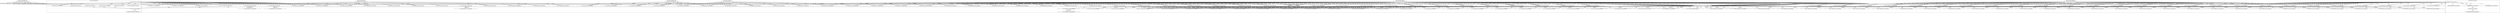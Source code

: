 digraph G {
	"1_fwatchdog#ServerID_76c96688d7-zxd6t"->"10.1.80.1:35101#ServerID_OuterContainerID"[ label="RESPONSE" ];
	"10.1.80.1:35101#ServerID_OuterContainerID"->"1_fwatchdog#ServerID_76c96688d7-zxd6t"[ label="GET" ];
	"1_fwatchdog#ServerID_76c96688d7-zxd6t"->"10.1.80.1:35100#ServerID_OuterContainerID"[ label="RESPONSE" ];
	"10.1.80.1:35100#ServerID_OuterContainerID"->"1_fwatchdog#ServerID_76c96688d7-zxd6t"[ label="GET" ];
	"10.1.80.1:35303#ServerID_OuterContainerID"->"1_fwatchdog#ServerID_8665dd9487-xf9d7"[ label="GET" ];
	"10.1.80.1:35302#ServerID_OuterContainerID"->"1_fwatchdog#ServerID_8665dd9487-xf9d7"[ label="GET" ];
	"1_fwatchdog#ServerID_8665dd9487-xf9d7"->"10.1.80.1:35303#ServerID_OuterContainerID"[ label="RESPONSE" ];
	"1_fwatchdog#ServerID_8665dd9487-xf9d7"->"10.1.80.1:35302#ServerID_OuterContainerID"[ label="RESPONSE" ];
	"10.1.80.1:36493#ServerID_OuterContainerID"->"1_fwatchdog#ServerID_6dcbcc88d5-4tfqr"[ label="GET" ];
	"1_fwatchdog#ServerID_6dcbcc88d5-4tfqr"->"10.1.80.1:36493#ServerID_OuterContainerID"[ label="RESPONSE" ];
	"10.1.80.1:36492#ServerID_OuterContainerID"->"1_fwatchdog#ServerID_6dcbcc88d5-4tfqr"[ label="GET" ];
	"1_fwatchdog#ServerID_6dcbcc88d5-4tfqr"->"10.1.80.1:36492#ServerID_OuterContainerID"[ label="RESPONSE" ];
	"10.1.80.1:55309#ServerID_OuterContainerID"->"1_fwatchdog#ServerID_667d78fb58-htqrm"[ label="GET" ];
	"1_fwatchdog#ServerID_667d78fb58-htqrm"->"10.1.80.1:55309#ServerID_OuterContainerID"[ label="RESPONSE" ];
	"10.1.80.1:55308#ServerID_OuterContainerID"->"1_fwatchdog#ServerID_667d78fb58-htqrm"[ label="GET" ];
	"1_fwatchdog#ServerID_667d78fb58-htqrm"->"10.1.80.1:55308#ServerID_OuterContainerID"[ label="RESPONSE" ];
	"10.1.80.1:35130#ServerID_OuterContainerID"->"1_fwatchdog#ServerID_76c96688d7-zxd6t"[ label="GET" ];
	"1_fwatchdog#ServerID_76c96688d7-zxd6t"->"10.1.80.1:35130#ServerID_OuterContainerID"[ label="RESPONSE" ];
	"10.1.80.1:35132#ServerID_OuterContainerID"->"1_fwatchdog#ServerID_76c96688d7-zxd6t"[ label="GET" ];
	"1_fwatchdog#ServerID_76c96688d7-zxd6t"->"10.1.80.1:35132#ServerID_OuterContainerID"[ label="RESPONSE" ];
	"1_fwatchdog#ServerID_6dcbcc88d5-4tfqr"->"gateway:8080#ServerID_OuterContainerID"[ label="POST" ];
	"10.1.80.247:43710#ServerID_OuterContainerID"->"1_fwatchdog#ServerID_6dcbcc88d5-4tfqr"[ label="POST" ];
	"1_fwatchdog#ServerID_6dcbcc88d5-4tfqr"->"10.1.80.247:8080#ServerID_OuterContainerID"[ label="POST" ];
	"10.1.80.247:44630#ServerID_OuterContainerID"->"1_fwatchdog#ServerID_667d78fb58-htqrm"[ label="POST" ];
	"10.1.80.247:43728#ServerID_OuterContainerID"->"1_fwatchdog#ServerID_6dcbcc88d5-4tfqr"[ label="POST" ];
	"10.1.80.247:43736#ServerID_OuterContainerID"->"1_fwatchdog#ServerID_6dcbcc88d5-4tfqr"[ label="POST" ];
	"1_fwatchdog#ServerID_667d78fb58-htqrm"->"10.1.80.247:44630#ServerID_OuterContainerID"[ label="RESPONSE" ];
	"10.1.80.247:8080#ServerID_OuterContainerID"->"1_fwatchdog#ServerID_6dcbcc88d5-4tfqr"[ label="RESPONSE" ];
	"gateway:8080#ServerID_OuterContainerID"->"1_fwatchdog#ServerID_6dcbcc88d5-4tfqr"[ label="RESPONSE" ];
	"10.1.80.247:43746#ServerID_OuterContainerID"->"1_fwatchdog#ServerID_6dcbcc88d5-4tfqr"[ label="POST" ];
	"10.1.80.1:35376#ServerID_OuterContainerID"->"1_fwatchdog#ServerID_8665dd9487-xf9d7"[ label="GET" ];
	"10.1.80.1:35374#ServerID_OuterContainerID"->"1_fwatchdog#ServerID_8665dd9487-xf9d7"[ label="GET" ];
	"1_fwatchdog#ServerID_8665dd9487-xf9d7"->"10.1.80.1:35376#ServerID_OuterContainerID"[ label="RESPONSE" ];
	"1_fwatchdog#ServerID_8665dd9487-xf9d7"->"10.1.80.1:35374#ServerID_OuterContainerID"[ label="RESPONSE" ];
	"1_fwatchdog#ServerID_6dcbcc88d5-4tfqr"->"10.1.80.247:43710#ServerID_OuterContainerID"[ label="RESPONSE" ];
	"10.1.80.247:43710#ServerID_OuterContainerID"->"1_fwatchdog#ServerID_6dcbcc88d5-4tfqr"[ label="POST" ];
	"1_fwatchdog#ServerID_6dcbcc88d5-4tfqr"->"gateway:8080#ServerID_OuterContainerID"[ label="POST" ];
	"1_fwatchdog#ServerID_6dcbcc88d5-4tfqr"->"10.1.80.247:8080#ServerID_OuterContainerID"[ label="POST" ];
	"1_fwatchdog#ServerID_6dcbcc88d5-4tfqr"->"gateway:8080#ServerID_OuterContainerID"[ label="POST" ];
	"1_fwatchdog#ServerID_6dcbcc88d5-4tfqr"->"10.1.80.247:8080#ServerID_OuterContainerID"[ label="POST" ];
	"1_fwatchdog#ServerID_6dcbcc88d5-4tfqr"->"gateway:8080#ServerID_OuterContainerID"[ label="POST" ];
	"1_fwatchdog#ServerID_6dcbcc88d5-4tfqr"->"10.1.80.247:8080#ServerID_OuterContainerID"[ label="POST" ];
	"10.1.80.247:44630#ServerID_OuterContainerID"->"1_fwatchdog#ServerID_667d78fb58-htqrm"[ label="POST" ];
	"10.1.80.247:44688#ServerID_OuterContainerID"->"1_fwatchdog#ServerID_667d78fb58-htqrm"[ label="POST" ];
	"10.1.80.247:44686#ServerID_OuterContainerID"->"1_fwatchdog#ServerID_667d78fb58-htqrm"[ label="POST" ];
	"10.1.80.247:43782#ServerID_OuterContainerID"->"1_fwatchdog#ServerID_6dcbcc88d5-4tfqr"[ label="POST" ];
	"10.1.80.247:43792#ServerID_OuterContainerID"->"1_fwatchdog#ServerID_6dcbcc88d5-4tfqr"[ label="POST" ];
	"10.1.80.247:43804#ServerID_OuterContainerID"->"1_fwatchdog#ServerID_6dcbcc88d5-4tfqr"[ label="POST" ];
	"1_fwatchdog#ServerID_667d78fb58-htqrm"->"10.1.80.247:44630#ServerID_OuterContainerID"[ label="RESPONSE" ];
	"10.1.80.247:8080#ServerID_OuterContainerID"->"1_fwatchdog#ServerID_6dcbcc88d5-4tfqr"[ label="RESPONSE" ];
	"gateway:8080#ServerID_OuterContainerID"->"1_fwatchdog#ServerID_6dcbcc88d5-4tfqr"[ label="RESPONSE" ];
	"1_fwatchdog#ServerID_667d78fb58-htqrm"->"10.1.80.247:44688#ServerID_OuterContainerID"[ label="RESPONSE" ];
	"10.1.80.247:8080#ServerID_OuterContainerID"->"1_fwatchdog#ServerID_6dcbcc88d5-4tfqr"[ label="RESPONSE" ];
	"gateway:8080#ServerID_OuterContainerID"->"1_fwatchdog#ServerID_6dcbcc88d5-4tfqr"[ label="RESPONSE" ];
	"10.1.80.247:43816#ServerID_OuterContainerID"->"1_fwatchdog#ServerID_6dcbcc88d5-4tfqr"[ label="POST" ];
	"1_fwatchdog#ServerID_6dcbcc88d5-4tfqr"->"gateway:8080#ServerID_OuterContainerID"[ label="POST" ];
	"1_fwatchdog#ServerID_6dcbcc88d5-4tfqr"->"10.1.80.247:8080#ServerID_OuterContainerID"[ label="POST" ];
	"10.1.80.247:44688#ServerID_OuterContainerID"->"1_fwatchdog#ServerID_667d78fb58-htqrm"[ label="POST" ];
	"1_fwatchdog#ServerID_6dcbcc88d5-4tfqr"->"10.1.80.247:43746#ServerID_OuterContainerID"[ label="RESPONSE" ];
	"10.1.80.247:43746#ServerID_OuterContainerID"->"1_fwatchdog#ServerID_6dcbcc88d5-4tfqr"[ label="POST" ];
	"1_fwatchdog#ServerID_6dcbcc88d5-4tfqr"->"10.1.80.247:43736#ServerID_OuterContainerID"[ label="RESPONSE" ];
	"1_fwatchdog#ServerID_6dcbcc88d5-4tfqr"->"gateway:8080#ServerID_OuterContainerID"[ label="POST" ];
	"1_fwatchdog#ServerID_6dcbcc88d5-4tfqr"->"10.1.80.247:8080#ServerID_OuterContainerID"[ label="POST" ];
	"1_fwatchdog#ServerID_6dcbcc88d5-4tfqr"->"gateway:8080#ServerID_OuterContainerID"[ label="POST" ];
	"1_fwatchdog#ServerID_6dcbcc88d5-4tfqr"->"10.1.80.247:8080#ServerID_OuterContainerID"[ label="POST" ];
	"1_fwatchdog#ServerID_667d78fb58-htqrm"->"10.1.80.247:44686#ServerID_OuterContainerID"[ label="RESPONSE" ];
	"10.1.80.247:44630#ServerID_OuterContainerID"->"1_fwatchdog#ServerID_667d78fb58-htqrm"[ label="POST" ];
	"10.1.80.247:44686#ServerID_OuterContainerID"->"1_fwatchdog#ServerID_667d78fb58-htqrm"[ label="POST" ];
	"10.1.80.247:8080#ServerID_OuterContainerID"->"1_fwatchdog#ServerID_6dcbcc88d5-4tfqr"[ label="RESPONSE" ];
	"gateway:8080#ServerID_OuterContainerID"->"1_fwatchdog#ServerID_6dcbcc88d5-4tfqr"[ label="RESPONSE" ];
	"10.1.80.247:43736#ServerID_OuterContainerID"->"1_fwatchdog#ServerID_6dcbcc88d5-4tfqr"[ label="POST" ];
	"1_fwatchdog#ServerID_667d78fb58-htqrm"->"10.1.80.247:44630#ServerID_OuterContainerID"[ label="RESPONSE" ];
	"10.1.80.247:8080#ServerID_OuterContainerID"->"1_fwatchdog#ServerID_6dcbcc88d5-4tfqr"[ label="RESPONSE" ];
	"gateway:8080#ServerID_OuterContainerID"->"1_fwatchdog#ServerID_6dcbcc88d5-4tfqr"[ label="RESPONSE" ];
	"1_fwatchdog#ServerID_667d78fb58-htqrm"->"10.1.80.247:44688#ServerID_OuterContainerID"[ label="RESPONSE" ];
	"10.1.80.247:8080#ServerID_OuterContainerID"->"1_fwatchdog#ServerID_6dcbcc88d5-4tfqr"[ label="RESPONSE" ];
	"gateway:8080#ServerID_OuterContainerID"->"1_fwatchdog#ServerID_6dcbcc88d5-4tfqr"[ label="RESPONSE" ];
	"10.1.80.247:43844#ServerID_OuterContainerID"->"1_fwatchdog#ServerID_6dcbcc88d5-4tfqr"[ label="POST" ];
	"1_fwatchdog#ServerID_6dcbcc88d5-4tfqr"->"10.1.80.247:43710#ServerID_OuterContainerID"[ label="RESPONSE" ];
	"1_fwatchdog#ServerID_6dcbcc88d5-4tfqr"->"10.1.80.247:43728#ServerID_OuterContainerID"[ label="RESPONSE" ];
	"1_fwatchdog#ServerID_667d78fb58-htqrm"->"10.1.80.247:44686#ServerID_OuterContainerID"[ label="RESPONSE" ];
	"10.1.80.247:8080#ServerID_OuterContainerID"->"1_fwatchdog#ServerID_6dcbcc88d5-4tfqr"[ label="RESPONSE" ];
	"gateway:8080#ServerID_OuterContainerID"->"1_fwatchdog#ServerID_6dcbcc88d5-4tfqr"[ label="RESPONSE" ];
	"10.1.80.247:43728#ServerID_OuterContainerID"->"1_fwatchdog#ServerID_6dcbcc88d5-4tfqr"[ label="POST" ];
	"1_fwatchdog#ServerID_6dcbcc88d5-4tfqr"->"10.1.80.247:43782#ServerID_OuterContainerID"[ label="RESPONSE" ];
	"1_fwatchdog#ServerID_6dcbcc88d5-4tfqr"->"10.1.80.247:43792#ServerID_OuterContainerID"[ label="RESPONSE" ];
	"10.1.80.247:43792#ServerID_OuterContainerID"->"1_fwatchdog#ServerID_6dcbcc88d5-4tfqr"[ label="POST" ];
	"10.1.80.247:43782#ServerID_OuterContainerID"->"1_fwatchdog#ServerID_6dcbcc88d5-4tfqr"[ label="POST" ];
	"1_fwatchdog#ServerID_6dcbcc88d5-4tfqr"->"gateway:8080#ServerID_OuterContainerID"[ label="POST" ];
	"1_fwatchdog#ServerID_6dcbcc88d5-4tfqr"->"10.1.80.247:8080#ServerID_OuterContainerID"[ label="POST" ];
	"10.1.80.1:35272#ServerID_OuterContainerID"->"1_fwatchdog#ServerID_446fa7743022"[ label="read" ];
	"10.1.80.247:44686#ServerID_OuterContainerID"->"1_fwatchdog#ServerID_667d78fb58-htqrm"[ label="POST" ];
	"1_fwatchdog#ServerID_6dcbcc88d5-4tfqr"->"gateway:8080#ServerID_OuterContainerID"[ label="POST" ];
	"1_fwatchdog#ServerID_6dcbcc88d5-4tfqr"->"10.1.80.247:8080#ServerID_OuterContainerID"[ label="POST" ];
	"1_fwatchdog#ServerID_6dcbcc88d5-4tfqr"->"gateway:8080#ServerID_OuterContainerID"[ label="POST" ];
	"1_fwatchdog#ServerID_446fa7743022"->"10.1.80.1:35272#ServerID_OuterContainerID"[ label="write" ];
	"1_fwatchdog#ServerID_6dcbcc88d5-4tfqr"->"10.1.80.247:8080#ServerID_OuterContainerID"[ label="POST" ];
	"1_fwatchdog#ServerID_6dcbcc88d5-4tfqr"->"gateway:8080#ServerID_OuterContainerID"[ label="POST" ];
	"1_fwatchdog#ServerID_6dcbcc88d5-4tfqr"->"10.1.80.247:8080#ServerID_OuterContainerID"[ label="POST" ];
	"10.1.80.247:44688#ServerID_OuterContainerID"->"1_fwatchdog#ServerID_667d78fb58-htqrm"[ label="POST" ];
	"10.1.80.1:35274#ServerID_OuterContainerID"->"1_fwatchdog#ServerID_446fa7743022"[ label="read" ];
	"10.1.80.247:44630#ServerID_OuterContainerID"->"1_fwatchdog#ServerID_667d78fb58-htqrm"[ label="POST" ];
	"10.1.80.247:44792#ServerID_OuterContainerID"->"1_fwatchdog#ServerID_667d78fb58-htqrm"[ label="POST" ];
	"1_fwatchdog#ServerID_6dcbcc88d5-4tfqr"->"gateway:8080#ServerID_OuterContainerID"[ label="POST" ];
	"1_fwatchdog#ServerID_6dcbcc88d5-4tfqr"->"10.1.80.247:8080#ServerID_OuterContainerID"[ label="POST" ];
	"1_fwatchdog#ServerID_6dcbcc88d5-4tfqr"->"gateway:8080#ServerID_OuterContainerID"[ label="POST" ];
	"1_fwatchdog#ServerID_446fa7743022"->"10.1.80.1:35274#ServerID_OuterContainerID"[ label="write" ];
	"1_fwatchdog#ServerID_6dcbcc88d5-4tfqr"->"10.1.80.247:8080#ServerID_OuterContainerID"[ label="POST" ];
	"1_fwatchdog#ServerID_6dcbcc88d5-4tfqr"->"gateway:8080#ServerID_OuterContainerID"[ label="POST" ];
	"1_fwatchdog#ServerID_6dcbcc88d5-4tfqr"->"10.1.80.247:8080#ServerID_OuterContainerID"[ label="POST" ];
	"1_fwatchdog#ServerID_6dcbcc88d5-4tfqr"->"gateway:8080#ServerID_OuterContainerID"[ label="POST" ];
	"10.1.80.1:36462#ServerID_OuterContainerID"->"1_fwatchdog#ServerID_7d8c847bf2c1"[ label="read" ];
	"1_fwatchdog#ServerID_6dcbcc88d5-4tfqr"->"10.1.80.247:8080#ServerID_OuterContainerID"[ label="POST" ];
	"10.1.80.247:44816#ServerID_OuterContainerID"->"1_fwatchdog#ServerID_667d78fb58-htqrm"[ label="POST" ];
	"10.1.80.247:44810#ServerID_OuterContainerID"->"1_fwatchdog#ServerID_667d78fb58-htqrm"[ label="POST" ];
	"10.1.80.247:44814#ServerID_OuterContainerID"->"1_fwatchdog#ServerID_667d78fb58-htqrm"[ label="POST" ];
	"10.1.80.247:44812#ServerID_OuterContainerID"->"1_fwatchdog#ServerID_667d78fb58-htqrm"[ label="POST" ];
	"10.1.80.247:43710#ServerID_OuterContainerID"->"1_fwatchdog#ServerID_6dcbcc88d5-4tfqr"[ label="POST" ];
	"1_fwatchdog#ServerID_667d78fb58-htqrm"->"10.1.80.247:44686#ServerID_OuterContainerID"[ label="RESPONSE" ];
	"10.1.80.247:8080#ServerID_OuterContainerID"->"1_fwatchdog#ServerID_6dcbcc88d5-4tfqr"[ label="RESPONSE" ];
	"gateway:8080#ServerID_OuterContainerID"->"1_fwatchdog#ServerID_6dcbcc88d5-4tfqr"[ label="RESPONSE" ];
	"10.1.80.247:43922#ServerID_OuterContainerID"->"1_fwatchdog#ServerID_6dcbcc88d5-4tfqr"[ label="POST" ];
	"1_fwatchdog#ServerID_6dcbcc88d5-4tfqr"->"10.1.80.247:43804#ServerID_OuterContainerID"[ label="RESPONSE" ];
	"1_fwatchdog#ServerID_667d78fb58-htqrm"->"10.1.80.247:44630#ServerID_OuterContainerID"[ label="RESPONSE" ];
	"1_fwatchdog#ServerID_667d78fb58-htqrm"->"10.1.80.247:44792#ServerID_OuterContainerID"[ label="RESPONSE" ];
	"1_fwatchdog#ServerID_6dcbcc88d5-4tfqr"->"gateway:8080#ServerID_OuterContainerID"[ label="POST" ];
	"1_fwatchdog#ServerID_6dcbcc88d5-4tfqr"->"10.1.80.247:8080#ServerID_OuterContainerID"[ label="POST" ];
	"10.1.80.247:8080#ServerID_OuterContainerID"->"1_fwatchdog#ServerID_6dcbcc88d5-4tfqr"[ label="RESPONSE" ];
	"gateway:8080#ServerID_OuterContainerID"->"1_fwatchdog#ServerID_6dcbcc88d5-4tfqr"[ label="RESPONSE" ];
	"10.1.80.247:8080#ServerID_OuterContainerID"->"1_fwatchdog#ServerID_6dcbcc88d5-4tfqr"[ label="RESPONSE" ];
	"gateway:8080#ServerID_OuterContainerID"->"1_fwatchdog#ServerID_6dcbcc88d5-4tfqr"[ label="RESPONSE" ];
	"10.1.80.247:44630#ServerID_OuterContainerID"->"1_fwatchdog#ServerID_667d78fb58-htqrm"[ label="POST" ];
	"1_fwatchdog#ServerID_667d78fb58-htqrm"->"10.1.80.247:44688#ServerID_OuterContainerID"[ label="RESPONSE" ];
	"10.1.80.247:8080#ServerID_OuterContainerID"->"1_fwatchdog#ServerID_6dcbcc88d5-4tfqr"[ label="RESPONSE" ];
	"gateway:8080#ServerID_OuterContainerID"->"1_fwatchdog#ServerID_6dcbcc88d5-4tfqr"[ label="RESPONSE" ];
	"10.1.80.247:43804#ServerID_OuterContainerID"->"1_fwatchdog#ServerID_6dcbcc88d5-4tfqr"[ label="POST" ];
	"1_fwatchdog#ServerID_667d78fb58-htqrm"->"10.1.80.247:44814#ServerID_OuterContainerID"[ label="RESPONSE" ];
	"10.1.80.247:8080#ServerID_OuterContainerID"->"1_fwatchdog#ServerID_6dcbcc88d5-4tfqr"[ label="RESPONSE" ];
	"gateway:8080#ServerID_OuterContainerID"->"1_fwatchdog#ServerID_6dcbcc88d5-4tfqr"[ label="RESPONSE" ];
	"1_fwatchdog#ServerID_667d78fb58-htqrm"->"10.1.80.247:44816#ServerID_OuterContainerID"[ label="RESPONSE" ];
	"10.1.80.247:8080#ServerID_OuterContainerID"->"1_fwatchdog#ServerID_6dcbcc88d5-4tfqr"[ label="RESPONSE" ];
	"gateway:8080#ServerID_OuterContainerID"->"1_fwatchdog#ServerID_6dcbcc88d5-4tfqr"[ label="RESPONSE" ];
	"1_fwatchdog#ServerID_667d78fb58-htqrm"->"10.1.80.247:44810#ServerID_OuterContainerID"[ label="RESPONSE" ];
	"1_fwatchdog#ServerID_667d78fb58-htqrm"->"10.1.80.247:44812#ServerID_OuterContainerID"[ label="RESPONSE" ];
	"10.1.80.247:8080#ServerID_OuterContainerID"->"1_fwatchdog#ServerID_6dcbcc88d5-4tfqr"[ label="RESPONSE" ];
	"gateway:8080#ServerID_OuterContainerID"->"1_fwatchdog#ServerID_6dcbcc88d5-4tfqr"[ label="RESPONSE" ];
	"10.1.80.247:8080#ServerID_OuterContainerID"->"1_fwatchdog#ServerID_6dcbcc88d5-4tfqr"[ label="RESPONSE" ];
	"gateway:8080#ServerID_OuterContainerID"->"1_fwatchdog#ServerID_6dcbcc88d5-4tfqr"[ label="RESPONSE" ];
	"1_fwatchdog#ServerID_667d78fb58-htqrm"->"10.1.80.247:44630#ServerID_OuterContainerID"[ label="RESPONSE" ];
	"10.1.80.247:8080#ServerID_OuterContainerID"->"1_fwatchdog#ServerID_6dcbcc88d5-4tfqr"[ label="RESPONSE" ];
	"gateway:8080#ServerID_OuterContainerID"->"1_fwatchdog#ServerID_6dcbcc88d5-4tfqr"[ label="RESPONSE" ];
	"10.1.80.247:43938#ServerID_OuterContainerID"->"1_fwatchdog#ServerID_6dcbcc88d5-4tfqr"[ label="POST" ];
	"1_fwatchdog#ServerID_6dcbcc88d5-4tfqr"->"gateway:8080#ServerID_OuterContainerID"[ label="POST" ];
	"1_fwatchdog#ServerID_6dcbcc88d5-4tfqr"->"10.1.80.247:8080#ServerID_OuterContainerID"[ label="POST" ];
	"1_fwatchdog#ServerID_6dcbcc88d5-4tfqr"->"gateway:8080#ServerID_OuterContainerID"[ label="POST" ];
	"1_fwatchdog#ServerID_6dcbcc88d5-4tfqr"->"10.1.80.247:8080#ServerID_OuterContainerID"[ label="POST" ];
	"10.1.80.247:44630#ServerID_OuterContainerID"->"1_fwatchdog#ServerID_667d78fb58-htqrm"[ label="POST" ];
	"10.1.80.247:44810#ServerID_OuterContainerID"->"1_fwatchdog#ServerID_667d78fb58-htqrm"[ label="POST" ];
	"10.1.80.247:43952#ServerID_OuterContainerID"->"1_fwatchdog#ServerID_6dcbcc88d5-4tfqr"[ label="POST" ];
	"1_fwatchdog#ServerID_6dcbcc88d5-4tfqr"->"gateway:8080#ServerID_OuterContainerID"[ label="POST" ];
	"1_fwatchdog#ServerID_6dcbcc88d5-4tfqr"->"10.1.80.247:8080#ServerID_OuterContainerID"[ label="POST" ];
	"10.1.80.247:44812#ServerID_OuterContainerID"->"1_fwatchdog#ServerID_667d78fb58-htqrm"[ label="POST" ];
	"1_fwatchdog#ServerID_6dcbcc88d5-4tfqr"->"10.1.80.247:43792#ServerID_OuterContainerID"[ label="RESPONSE" ];
	"10.1.80.247:43792#ServerID_OuterContainerID"->"1_fwatchdog#ServerID_6dcbcc88d5-4tfqr"[ label="POST" ];
	"1_fwatchdog#ServerID_6dcbcc88d5-4tfqr"->"10.1.80.247:43728#ServerID_OuterContainerID"[ label="RESPONSE" ];
	"1_fwatchdog#ServerID_6dcbcc88d5-4tfqr"->"10.1.80.247:43736#ServerID_OuterContainerID"[ label="RESPONSE" ];
	"1_fwatchdog#ServerID_6dcbcc88d5-4tfqr"->"10.1.80.247:43782#ServerID_OuterContainerID"[ label="RESPONSE" ];
	"10.1.80.247:43782#ServerID_OuterContainerID"->"1_fwatchdog#ServerID_6dcbcc88d5-4tfqr"[ label="POST" ];
	"1_fwatchdog#ServerID_6dcbcc88d5-4tfqr"->"10.1.80.247:43816#ServerID_OuterContainerID"[ label="RESPONSE" ];
	"1_fwatchdog#ServerID_6dcbcc88d5-4tfqr"->"10.1.80.247:43746#ServerID_OuterContainerID"[ label="RESPONSE" ];
	"1_fwatchdog#ServerID_6dcbcc88d5-4tfqr"->"10.1.80.247:43844#ServerID_OuterContainerID"[ label="RESPONSE" ];
	"1_fwatchdog#ServerID_6dcbcc88d5-4tfqr"->"10.1.80.247:43710#ServerID_OuterContainerID"[ label="RESPONSE" ];
	"1_fwatchdog#ServerID_667d78fb58-htqrm"->"10.1.80.247:44630#ServerID_OuterContainerID"[ label="RESPONSE" ];
	"10.1.80.247:8080#ServerID_OuterContainerID"->"1_fwatchdog#ServerID_6dcbcc88d5-4tfqr"[ label="RESPONSE" ];
	"gateway:8080#ServerID_OuterContainerID"->"1_fwatchdog#ServerID_6dcbcc88d5-4tfqr"[ label="RESPONSE" ];
	"1_fwatchdog#ServerID_667d78fb58-htqrm"->"10.1.80.247:44812#ServerID_OuterContainerID"[ label="RESPONSE" ];
	"1_fwatchdog#ServerID_667d78fb58-htqrm"->"10.1.80.247:44810#ServerID_OuterContainerID"[ label="RESPONSE" ];
	"10.1.80.247:8080#ServerID_OuterContainerID"->"1_fwatchdog#ServerID_6dcbcc88d5-4tfqr"[ label="RESPONSE" ];
	"gateway:8080#ServerID_OuterContainerID"->"1_fwatchdog#ServerID_6dcbcc88d5-4tfqr"[ label="RESPONSE" ];
	"10.1.80.247:8080#ServerID_OuterContainerID"->"1_fwatchdog#ServerID_6dcbcc88d5-4tfqr"[ label="RESPONSE" ];
	"gateway:8080#ServerID_OuterContainerID"->"1_fwatchdog#ServerID_6dcbcc88d5-4tfqr"[ label="RESPONSE" ];
	"10.1.80.247:43746#ServerID_OuterContainerID"->"1_fwatchdog#ServerID_6dcbcc88d5-4tfqr"[ label="POST" ];
	"10.1.80.247:43844#ServerID_OuterContainerID"->"1_fwatchdog#ServerID_6dcbcc88d5-4tfqr"[ label="POST" ];
	"1_fwatchdog#ServerID_6dcbcc88d5-4tfqr"->"10.1.80.247:43922#ServerID_OuterContainerID"[ label="RESPONSE" ];
	"10.1.80.247:43922#ServerID_OuterContainerID"->"1_fwatchdog#ServerID_6dcbcc88d5-4tfqr"[ label="POST" ];
	"1_fwatchdog#ServerID_6dcbcc88d5-4tfqr"->"10.1.80.247:43938#ServerID_OuterContainerID"[ label="RESPONSE" ];
	"1_fwatchdog#ServerID_6dcbcc88d5-4tfqr"->"10.1.80.247:43804#ServerID_OuterContainerID"[ label="RESPONSE" ];
	"10.1.80.247:43804#ServerID_OuterContainerID"->"1_fwatchdog#ServerID_6dcbcc88d5-4tfqr"[ label="POST" ];
	"1_fwatchdog#ServerID_6dcbcc88d5-4tfqr"->"gateway:8080#ServerID_OuterContainerID"[ label="POST" ];
	"1_fwatchdog#ServerID_6dcbcc88d5-4tfqr"->"10.1.80.247:8080#ServerID_OuterContainerID"[ label="POST" ];
	"10.1.80.247:44810#ServerID_OuterContainerID"->"1_fwatchdog#ServerID_667d78fb58-htqrm"[ label="POST" ];
	"1_fwatchdog#ServerID_667d78fb58-htqrm"->"10.1.80.247:44810#ServerID_OuterContainerID"[ label="RESPONSE" ];
	"10.1.80.247:8080#ServerID_OuterContainerID"->"1_fwatchdog#ServerID_6dcbcc88d5-4tfqr"[ label="RESPONSE" ];
	"gateway:8080#ServerID_OuterContainerID"->"1_fwatchdog#ServerID_6dcbcc88d5-4tfqr"[ label="RESPONSE" ];
	"1_fwatchdog#ServerID_6dcbcc88d5-4tfqr"->"gateway:8080#ServerID_OuterContainerID"[ label="POST" ];
	"1_fwatchdog#ServerID_6dcbcc88d5-4tfqr"->"10.1.80.247:8080#ServerID_OuterContainerID"[ label="POST" ];
	"10.1.80.247:44810#ServerID_OuterContainerID"->"1_fwatchdog#ServerID_667d78fb58-htqrm"[ label="POST" ];
	"10.1.80.247:43938#ServerID_OuterContainerID"->"1_fwatchdog#ServerID_6dcbcc88d5-4tfqr"[ label="POST" ];
	"1_fwatchdog#ServerID_6dcbcc88d5-4tfqr"->"gateway:8080#ServerID_OuterContainerID"[ label="POST" ];
	"1_fwatchdog#ServerID_6dcbcc88d5-4tfqr"->"10.1.80.247:8080#ServerID_OuterContainerID"[ label="POST" ];
	"10.1.80.247:44812#ServerID_OuterContainerID"->"1_fwatchdog#ServerID_667d78fb58-htqrm"[ label="POST" ];
	"1_fwatchdog#ServerID_6dcbcc88d5-4tfqr"->"gateway:8080#ServerID_OuterContainerID"[ label="POST" ];
	"1_fwatchdog#ServerID_6dcbcc88d5-4tfqr"->"10.1.80.247:8080#ServerID_OuterContainerID"[ label="POST" ];
	"10.1.80.247:44630#ServerID_OuterContainerID"->"1_fwatchdog#ServerID_667d78fb58-htqrm"[ label="POST" ];
	"1_fwatchdog#ServerID_6dcbcc88d5-4tfqr"->"10.1.80.247:43792#ServerID_OuterContainerID"[ label="RESPONSE" ];
	"1_fwatchdog#ServerID_6dcbcc88d5-4tfqr"->"gateway:8080#ServerID_OuterContainerID"[ label="POST" ];
	"1_fwatchdog#ServerID_6dcbcc88d5-4tfqr"->"10.1.80.247:8080#ServerID_OuterContainerID"[ label="POST" ];
	"10.1.80.247:44922#ServerID_OuterContainerID"->"1_fwatchdog#ServerID_667d78fb58-htqrm"[ label="POST" ];
	"10.1.80.247:43792#ServerID_OuterContainerID"->"1_fwatchdog#ServerID_6dcbcc88d5-4tfqr"[ label="POST" ];
	"1_fwatchdog#ServerID_6dcbcc88d5-4tfqr"->"gateway:8080#ServerID_OuterContainerID"[ label="POST" ];
	"1_fwatchdog#ServerID_6dcbcc88d5-4tfqr"->"10.1.80.247:8080#ServerID_OuterContainerID"[ label="POST" ];
	"10.1.80.247:44928#ServerID_OuterContainerID"->"1_fwatchdog#ServerID_667d78fb58-htqrm"[ label="POST" ];
	"10.1.80.247:44022#ServerID_OuterContainerID"->"1_fwatchdog#ServerID_6dcbcc88d5-4tfqr"[ label="POST" ];
	"1_fwatchdog#ServerID_667d78fb58-htqrm"->"10.1.80.247:44812#ServerID_OuterContainerID"[ label="RESPONSE" ];
	"10.1.80.247:8080#ServerID_OuterContainerID"->"1_fwatchdog#ServerID_6dcbcc88d5-4tfqr"[ label="RESPONSE" ];
	"gateway:8080#ServerID_OuterContainerID"->"1_fwatchdog#ServerID_6dcbcc88d5-4tfqr"[ label="RESPONSE" ];
	"1_fwatchdog#ServerID_6dcbcc88d5-4tfqr"->"10.1.80.247:43746#ServerID_OuterContainerID"[ label="RESPONSE" ];
	"10.1.80.247:43746#ServerID_OuterContainerID"->"1_fwatchdog#ServerID_6dcbcc88d5-4tfqr"[ label="POST" ];
	"10.1.80.247:44032#ServerID_OuterContainerID"->"1_fwatchdog#ServerID_6dcbcc88d5-4tfqr"[ label="POST" ];
	"1_fwatchdog#ServerID_667d78fb58-htqrm"->"10.1.80.247:44810#ServerID_OuterContainerID"[ label="RESPONSE" ];
	"10.1.80.247:8080#ServerID_OuterContainerID"->"1_fwatchdog#ServerID_6dcbcc88d5-4tfqr"[ label="RESPONSE" ];
	"gateway:8080#ServerID_OuterContainerID"->"1_fwatchdog#ServerID_6dcbcc88d5-4tfqr"[ label="RESPONSE" ];
	"10.1.80.247:44038#ServerID_OuterContainerID"->"1_fwatchdog#ServerID_6dcbcc88d5-4tfqr"[ label="POST" ];
	"1_fwatchdog#ServerID_667d78fb58-htqrm"->"10.1.80.247:44630#ServerID_OuterContainerID"[ label="RESPONSE" ];
	"10.1.80.247:8080#ServerID_OuterContainerID"->"1_fwatchdog#ServerID_6dcbcc88d5-4tfqr"[ label="RESPONSE" ];
	"gateway:8080#ServerID_OuterContainerID"->"1_fwatchdog#ServerID_6dcbcc88d5-4tfqr"[ label="RESPONSE" ];
	"1_fwatchdog#ServerID_667d78fb58-htqrm"->"10.1.80.247:44922#ServerID_OuterContainerID"[ label="RESPONSE" ];
	"10.1.80.247:8080#ServerID_OuterContainerID"->"1_fwatchdog#ServerID_6dcbcc88d5-4tfqr"[ label="RESPONSE" ];
	"gateway:8080#ServerID_OuterContainerID"->"1_fwatchdog#ServerID_6dcbcc88d5-4tfqr"[ label="RESPONSE" ];
	"1_fwatchdog#ServerID_667d78fb58-htqrm"->"10.1.80.247:44928#ServerID_OuterContainerID"[ label="RESPONSE" ];
	"10.1.80.247:8080#ServerID_OuterContainerID"->"1_fwatchdog#ServerID_6dcbcc88d5-4tfqr"[ label="RESPONSE" ];
	"gateway:8080#ServerID_OuterContainerID"->"1_fwatchdog#ServerID_6dcbcc88d5-4tfqr"[ label="RESPONSE" ];
	"1_fwatchdog#ServerID_6dcbcc88d5-4tfqr"->"10.1.80.247:43952#ServerID_OuterContainerID"[ label="RESPONSE" ];
	"10.1.80.247:44044#ServerID_OuterContainerID"->"1_fwatchdog#ServerID_6dcbcc88d5-4tfqr"[ label="POST" ];
	"1_fwatchdog#ServerID_6dcbcc88d5-4tfqr"->"10.1.80.247:43782#ServerID_OuterContainerID"[ label="RESPONSE" ];
	"1_fwatchdog#ServerID_6dcbcc88d5-4tfqr"->"10.1.80.247:43844#ServerID_OuterContainerID"[ label="RESPONSE" ];
	"1_fwatchdog#ServerID_6dcbcc88d5-4tfqr"->"10.1.80.247:43922#ServerID_OuterContainerID"[ label="RESPONSE" ];
	"1_fwatchdog#ServerID_7d8c847bf2c1"->"10.1.80.1:36462#ServerID_OuterContainerID"[ label="write" ];
	"10.1.80.1:36464#ServerID_OuterContainerID"->"1_fwatchdog#ServerID_7d8c847bf2c1"[ label="read" ];
	"1_fwatchdog#ServerID_7d8c847bf2c1"->"10.1.80.1:36464#ServerID_OuterContainerID"[ label="write" ];
	"10.1.80.1:55276#ServerID_OuterContainerID"->"1_fwatchdog#ServerID_2014126f20c6"[ label="read" ];
	"10.1.80.247:43922#ServerID_OuterContainerID"->"1_fwatchdog#ServerID_6dcbcc88d5-4tfqr"[ label="POST" ];
	"1_fwatchdog#ServerID_6dcbcc88d5-4tfqr"->"gateway:8080#ServerID_OuterContainerID"[ label="POST" ];
	"1_fwatchdog#ServerID_2014126f20c6"->"10.1.80.1:55276#ServerID_OuterContainerID"[ label="write" ];
	"1_fwatchdog#ServerID_6dcbcc88d5-4tfqr"->"10.1.80.247:8080#ServerID_OuterContainerID"[ label="POST" ];
	"10.1.80.247:44928#ServerID_OuterContainerID"->"1_fwatchdog#ServerID_667d78fb58-htqrm"[ label="POST" ];
	"1_fwatchdog#ServerID_6dcbcc88d5-4tfqr"->"10.1.80.247:8080#ServerID_OuterContainerID"[ label="POST" ];
	"1_fwatchdog#ServerID_6dcbcc88d5-4tfqr"->"gateway:8080#ServerID_OuterContainerID"[ label="POST" ];
	"10.1.80.247:44922#ServerID_OuterContainerID"->"1_fwatchdog#ServerID_667d78fb58-htqrm"[ label="POST" ];
	"1_fwatchdog#ServerID_6dcbcc88d5-4tfqr"->"gateway:8080#ServerID_OuterContainerID"[ label="POST" ];
	"1_fwatchdog#ServerID_6dcbcc88d5-4tfqr"->"10.1.80.247:8080#ServerID_OuterContainerID"[ label="POST" ];
	"10.1.80.247:44630#ServerID_OuterContainerID"->"1_fwatchdog#ServerID_667d78fb58-htqrm"[ label="POST" ];
	"1_fwatchdog#ServerID_6dcbcc88d5-4tfqr"->"gateway:8080#ServerID_OuterContainerID"[ label="POST" ];
	"1_fwatchdog#ServerID_6dcbcc88d5-4tfqr"->"10.1.80.247:8080#ServerID_OuterContainerID"[ label="POST" ];
	"10.1.80.247:44810#ServerID_OuterContainerID"->"1_fwatchdog#ServerID_667d78fb58-htqrm"[ label="POST" ];
	"10.1.80.247:43844#ServerID_OuterContainerID"->"1_fwatchdog#ServerID_6dcbcc88d5-4tfqr"[ label="POST" ];
	"1_fwatchdog#ServerID_6dcbcc88d5-4tfqr"->"gateway:8080#ServerID_OuterContainerID"[ label="POST" ];
	"1_fwatchdog#ServerID_6dcbcc88d5-4tfqr"->"10.1.80.247:8080#ServerID_OuterContainerID"[ label="POST" ];
	"10.1.80.247:44812#ServerID_OuterContainerID"->"1_fwatchdog#ServerID_667d78fb58-htqrm"[ label="POST" ];
	"10.1.80.247:43782#ServerID_OuterContainerID"->"1_fwatchdog#ServerID_6dcbcc88d5-4tfqr"[ label="POST" ];
	"1_fwatchdog#ServerID_667d78fb58-htqrm"->"10.1.80.247:44928#ServerID_OuterContainerID"[ label="RESPONSE" ];
	"1_fwatchdog#ServerID_667d78fb58-htqrm"->"10.1.80.247:44812#ServerID_OuterContainerID"[ label="RESPONSE" ];
	"10.1.80.247:8080#ServerID_OuterContainerID"->"1_fwatchdog#ServerID_6dcbcc88d5-4tfqr"[ label="RESPONSE" ];
	"10.1.80.1:55278#ServerID_OuterContainerID"->"1_fwatchdog#ServerID_2014126f20c6"[ label="read" ];
	"gateway:8080#ServerID_OuterContainerID"->"1_fwatchdog#ServerID_6dcbcc88d5-4tfqr"[ label="RESPONSE" ];
	"10.1.80.247:8080#ServerID_OuterContainerID"->"1_fwatchdog#ServerID_6dcbcc88d5-4tfqr"[ label="RESPONSE" ];
	"gateway:8080#ServerID_OuterContainerID"->"1_fwatchdog#ServerID_6dcbcc88d5-4tfqr"[ label="RESPONSE" ];
	"10.1.80.247:43952#ServerID_OuterContainerID"->"1_fwatchdog#ServerID_6dcbcc88d5-4tfqr"[ label="POST" ];
	"1_fwatchdog#ServerID_667d78fb58-htqrm"->"10.1.80.247:44810#ServerID_OuterContainerID"[ label="RESPONSE" ];
	"10.1.80.247:8080#ServerID_OuterContainerID"->"1_fwatchdog#ServerID_6dcbcc88d5-4tfqr"[ label="RESPONSE" ];
	"gateway:8080#ServerID_OuterContainerID"->"1_fwatchdog#ServerID_6dcbcc88d5-4tfqr"[ label="RESPONSE" ];
	"10.1.80.247:44092#ServerID_OuterContainerID"->"1_fwatchdog#ServerID_6dcbcc88d5-4tfqr"[ label="POST" ];
	"1_fwatchdog#ServerID_667d78fb58-htqrm"->"10.1.80.247:44630#ServerID_OuterContainerID"[ label="RESPONSE" ];
	"10.1.80.247:8080#ServerID_OuterContainerID"->"1_fwatchdog#ServerID_6dcbcc88d5-4tfqr"[ label="RESPONSE" ];
	"gateway:8080#ServerID_OuterContainerID"->"1_fwatchdog#ServerID_6dcbcc88d5-4tfqr"[ label="RESPONSE" ];
	"1_fwatchdog#ServerID_667d78fb58-htqrm"->"10.1.80.247:44922#ServerID_OuterContainerID"[ label="RESPONSE" ];
	"10.1.80.247:8080#ServerID_OuterContainerID"->"1_fwatchdog#ServerID_6dcbcc88d5-4tfqr"[ label="RESPONSE" ];
	"gateway:8080#ServerID_OuterContainerID"->"1_fwatchdog#ServerID_6dcbcc88d5-4tfqr"[ label="RESPONSE" ];
	"10.1.80.247:44100#ServerID_OuterContainerID"->"1_fwatchdog#ServerID_6dcbcc88d5-4tfqr"[ label="POST" ];
	"1_fwatchdog#ServerID_2014126f20c6"->"10.1.80.1:55278#ServerID_OuterContainerID"[ label="write" ];
	"10.1.80.247:44110#ServerID_OuterContainerID"->"1_fwatchdog#ServerID_6dcbcc88d5-4tfqr"[ label="POST" ];
	"1_fwatchdog#ServerID_6dcbcc88d5-4tfqr"->"10.1.80.247:43804#ServerID_OuterContainerID"[ label="RESPONSE" ];
	"1_fwatchdog#ServerID_6dcbcc88d5-4tfqr"->"10.1.80.247:43746#ServerID_OuterContainerID"[ label="RESPONSE" ];
	"1_fwatchdog#ServerID_6dcbcc88d5-4tfqr"->"10.1.80.247:44022#ServerID_OuterContainerID"[ label="RESPONSE" ];
	"1_fwatchdog#ServerID_6dcbcc88d5-4tfqr"->"10.1.80.247:43792#ServerID_OuterContainerID"[ label="RESPONSE" ];
	"1_fwatchdog#ServerID_6dcbcc88d5-4tfqr"->"10.1.80.247:43938#ServerID_OuterContainerID"[ label="RESPONSE" ];
	"10.1.80.247:43938#ServerID_OuterContainerID"->"1_fwatchdog#ServerID_6dcbcc88d5-4tfqr"[ label="POST" ];
	"10.1.80.1:35100#ServerID_OuterContainerID"->"1_fwatchdog#ServerID_cb455cab48ff"[ label="read" ];
	"1_fwatchdog#ServerID_6dcbcc88d5-4tfqr"->"gateway:8080#ServerID_OuterContainerID"[ label="POST" ];
	"1_fwatchdog#ServerID_6dcbcc88d5-4tfqr"->"10.1.80.247:8080#ServerID_OuterContainerID"[ label="POST" ];
	"1_fwatchdog#ServerID_6dcbcc88d5-4tfqr"->"gateway:8080#ServerID_OuterContainerID"[ label="POST" ];
	"1_fwatchdog#ServerID_6dcbcc88d5-4tfqr"->"10.1.80.247:8080#ServerID_OuterContainerID"[ label="POST" ];
	"1_fwatchdog#ServerID_6dcbcc88d5-4tfqr"->"gateway:8080#ServerID_OuterContainerID"[ label="POST" ];
	"10.1.80.1:35101#ServerID_OuterContainerID"->"1_fwatchdog#ServerID_cb455cab48ff"[ label="read" ];
	"1_fwatchdog#ServerID_6dcbcc88d5-4tfqr"->"10.1.80.247:8080#ServerID_OuterContainerID"[ label="POST" ];
	"1_fwatchdog#ServerID_6dcbcc88d5-4tfqr"->"gateway:8080#ServerID_OuterContainerID"[ label="POST" ];
	"1_fwatchdog#ServerID_6dcbcc88d5-4tfqr"->"10.1.80.247:8080#ServerID_OuterContainerID"[ label="POST" ];
	"10.1.80.247:44922#ServerID_OuterContainerID"->"1_fwatchdog#ServerID_667d78fb58-htqrm"[ label="POST" ];
	"10.1.80.247:44630#ServerID_OuterContainerID"->"1_fwatchdog#ServerID_667d78fb58-htqrm"[ label="POST" ];
	"10.1.80.247:44810#ServerID_OuterContainerID"->"1_fwatchdog#ServerID_667d78fb58-htqrm"[ label="POST" ];
	"10.1.80.247:44812#ServerID_OuterContainerID"->"1_fwatchdog#ServerID_667d78fb58-htqrm"[ label="POST" ];
	"10.1.80.247:43792#ServerID_OuterContainerID"->"1_fwatchdog#ServerID_6dcbcc88d5-4tfqr"[ label="POST" ];
	"1_fwatchdog#ServerID_cb455cab48ff"->"10.1.80.1:35101#ServerID_OuterContainerID"[ label="write" ];
	"10.1.80.247:44022#ServerID_OuterContainerID"->"1_fwatchdog#ServerID_6dcbcc88d5-4tfqr"[ label="POST" ];
	"1_fwatchdog#ServerID_667d78fb58-htqrm"->"10.1.80.247:44630#ServerID_OuterContainerID"[ label="RESPONSE" ];
	"10.1.80.247:8080#ServerID_OuterContainerID"->"1_fwatchdog#ServerID_6dcbcc88d5-4tfqr"[ label="RESPONSE" ];
	"1_fwatchdog#ServerID_cb455cab48ff"->"10.1.80.1:35100#ServerID_OuterContainerID"[ label="write" ];
	"gateway:8080#ServerID_OuterContainerID"->"1_fwatchdog#ServerID_6dcbcc88d5-4tfqr"[ label="RESPONSE" ];
	"10.1.80.247:43746#ServerID_OuterContainerID"->"1_fwatchdog#ServerID_6dcbcc88d5-4tfqr"[ label="POST" ];
	"1_fwatchdog#ServerID_667d78fb58-htqrm"->"10.1.80.247:44922#ServerID_OuterContainerID"[ label="RESPONSE" ];
	"10.1.80.247:8080#ServerID_OuterContainerID"->"1_fwatchdog#ServerID_6dcbcc88d5-4tfqr"[ label="RESPONSE" ];
	"gateway:8080#ServerID_OuterContainerID"->"1_fwatchdog#ServerID_6dcbcc88d5-4tfqr"[ label="RESPONSE" ];
	"1_fwatchdog#ServerID_667d78fb58-htqrm"->"10.1.80.247:44810#ServerID_OuterContainerID"[ label="RESPONSE" ];
	"10.1.80.247:8080#ServerID_OuterContainerID"->"1_fwatchdog#ServerID_6dcbcc88d5-4tfqr"[ label="RESPONSE" ];
	"gateway:8080#ServerID_OuterContainerID"->"1_fwatchdog#ServerID_6dcbcc88d5-4tfqr"[ label="RESPONSE" ];
	"1_fwatchdog#ServerID_667d78fb58-htqrm"->"10.1.80.247:44812#ServerID_OuterContainerID"[ label="RESPONSE" ];
	"10.1.80.247:43804#ServerID_OuterContainerID"->"1_fwatchdog#ServerID_6dcbcc88d5-4tfqr"[ label="POST" ];
	"10.1.80.247:8080#ServerID_OuterContainerID"->"1_fwatchdog#ServerID_6dcbcc88d5-4tfqr"[ label="RESPONSE" ];
	"gateway:8080#ServerID_OuterContainerID"->"1_fwatchdog#ServerID_6dcbcc88d5-4tfqr"[ label="RESPONSE" ];
	"1_fwatchdog#ServerID_6dcbcc88d5-4tfqr"->"gateway:8080#ServerID_OuterContainerID"[ label="POST" ];
	"1_fwatchdog#ServerID_6dcbcc88d5-4tfqr"->"10.1.80.247:8080#ServerID_OuterContainerID"[ label="POST" ];
	"1_fwatchdog#ServerID_6dcbcc88d5-4tfqr"->"gateway:8080#ServerID_OuterContainerID"[ label="POST" ];
	"1_fwatchdog#ServerID_6dcbcc88d5-4tfqr"->"10.1.80.247:8080#ServerID_OuterContainerID"[ label="POST" ];
	"1_fwatchdog#ServerID_6dcbcc88d5-4tfqr"->"gateway:8080#ServerID_OuterContainerID"[ label="POST" ];
	"1_fwatchdog#ServerID_6dcbcc88d5-4tfqr"->"gateway:8080#ServerID_OuterContainerID"[ label="POST" ];
	"1_fwatchdog#ServerID_6dcbcc88d5-4tfqr"->"10.1.80.247:8080#ServerID_OuterContainerID"[ label="POST" ];
	"1_fwatchdog#ServerID_6dcbcc88d5-4tfqr"->"10.1.80.247:8080#ServerID_OuterContainerID"[ label="POST" ];
	"1_fwatchdog#ServerID_6dcbcc88d5-4tfqr"->"gateway:8080#ServerID_OuterContainerID"[ label="POST" ];
	"1_fwatchdog#ServerID_6dcbcc88d5-4tfqr"->"10.1.80.247:8080#ServerID_OuterContainerID"[ label="POST" ];
	"1_fwatchdog#ServerID_6dcbcc88d5-4tfqr"->"gateway:8080#ServerID_OuterContainerID"[ label="POST" ];
	"1_fwatchdog#ServerID_6dcbcc88d5-4tfqr"->"10.1.80.247:8080#ServerID_OuterContainerID"[ label="POST" ];
	"10.1.80.1:35302#ServerID_OuterContainerID"->"1_fwatchdog#ServerID_446fa7743022"[ label="read" ];
	"1_fwatchdog#ServerID_6dcbcc88d5-4tfqr"->"10.1.80.247:43922#ServerID_OuterContainerID"[ label="RESPONSE" ];
	"1_fwatchdog#ServerID_6dcbcc88d5-4tfqr"->"10.1.80.247:44032#ServerID_OuterContainerID"[ label="RESPONSE" ];
	"10.1.80.247:44812#ServerID_OuterContainerID"->"1_fwatchdog#ServerID_667d78fb58-htqrm"[ label="POST" ];
	"10.1.80.247:43922#ServerID_OuterContainerID"->"1_fwatchdog#ServerID_6dcbcc88d5-4tfqr"[ label="POST" ];
	"10.1.80.247:44810#ServerID_OuterContainerID"->"1_fwatchdog#ServerID_667d78fb58-htqrm"[ label="POST" ];
	"10.1.80.247:44922#ServerID_OuterContainerID"->"1_fwatchdog#ServerID_667d78fb58-htqrm"[ label="POST" ];
	"10.1.80.247:44630#ServerID_OuterContainerID"->"1_fwatchdog#ServerID_667d78fb58-htqrm"[ label="POST" ];
	"10.1.80.1:36976#ServerID_OuterContainerID"->"1_fwatchdog#ServerID_6dcbcc88d5-4tfqr"[ label="GET" ];
	"10.1.80.1:36978#ServerID_OuterContainerID"->"1_fwatchdog#ServerID_6dcbcc88d5-4tfqr"[ label="GET" ];
	"10.1.80.247:45086#ServerID_OuterContainerID"->"1_fwatchdog#ServerID_667d78fb58-htqrm"[ label="POST" ];
	"10.1.80.247:45088#ServerID_OuterContainerID"->"1_fwatchdog#ServerID_667d78fb58-htqrm"[ label="POST" ];
	"1_fwatchdog#ServerID_6dcbcc88d5-4tfqr"->"10.1.80.247:44038#ServerID_OuterContainerID"[ label="RESPONSE" ];
	"10.1.80.247:44038#ServerID_OuterContainerID"->"1_fwatchdog#ServerID_6dcbcc88d5-4tfqr"[ label="POST" ];
	"1_fwatchdog#ServerID_6dcbcc88d5-4tfqr"->"10.1.80.1:36976#ServerID_OuterContainerID"[ label="RESPONSE" ];
	"1_fwatchdog#ServerID_6dcbcc88d5-4tfqr"->"10.1.80.1:36978#ServerID_OuterContainerID"[ label="RESPONSE" ];
	"10.1.80.247:44032#ServerID_OuterContainerID"->"1_fwatchdog#ServerID_6dcbcc88d5-4tfqr"[ label="POST" ];
	"1_fwatchdog#ServerID_667d78fb58-htqrm"->"10.1.80.247:44630#ServerID_OuterContainerID"[ label="RESPONSE" ];
	"10.1.80.247:8080#ServerID_OuterContainerID"->"1_fwatchdog#ServerID_6dcbcc88d5-4tfqr"[ label="RESPONSE" ];
	"gateway:8080#ServerID_OuterContainerID"->"1_fwatchdog#ServerID_6dcbcc88d5-4tfqr"[ label="RESPONSE" ];
	"10.1.80.247:44192#ServerID_OuterContainerID"->"1_fwatchdog#ServerID_6dcbcc88d5-4tfqr"[ label="POST" ];
	"1_fwatchdog#ServerID_667d78fb58-htqrm"->"10.1.80.247:45086#ServerID_OuterContainerID"[ label="RESPONSE" ];
	"10.1.80.247:8080#ServerID_OuterContainerID"->"1_fwatchdog#ServerID_6dcbcc88d5-4tfqr"[ label="RESPONSE" ];
	"gateway:8080#ServerID_OuterContainerID"->"1_fwatchdog#ServerID_6dcbcc88d5-4tfqr"[ label="RESPONSE" ];
	"1_fwatchdog#ServerID_667d78fb58-htqrm"->"10.1.80.247:45088#ServerID_OuterContainerID"[ label="RESPONSE" ];
	"10.1.80.247:8080#ServerID_OuterContainerID"->"1_fwatchdog#ServerID_6dcbcc88d5-4tfqr"[ label="RESPONSE" ];
	"gateway:8080#ServerID_OuterContainerID"->"1_fwatchdog#ServerID_6dcbcc88d5-4tfqr"[ label="RESPONSE" ];
	"1_fwatchdog#ServerID_667d78fb58-htqrm"->"10.1.80.247:44810#ServerID_OuterContainerID"[ label="RESPONSE" ];
	"10.1.80.247:8080#ServerID_OuterContainerID"->"1_fwatchdog#ServerID_6dcbcc88d5-4tfqr"[ label="RESPONSE" ];
	"1_fwatchdog#ServerID_6dcbcc88d5-4tfqr"->"10.1.80.247:44044#ServerID_OuterContainerID"[ label="RESPONSE" ];
	"gateway:8080#ServerID_OuterContainerID"->"1_fwatchdog#ServerID_6dcbcc88d5-4tfqr"[ label="RESPONSE" ];
	"1_fwatchdog#ServerID_667d78fb58-htqrm"->"10.1.80.247:44922#ServerID_OuterContainerID"[ label="RESPONSE" ];
	"10.1.80.247:8080#ServerID_OuterContainerID"->"1_fwatchdog#ServerID_6dcbcc88d5-4tfqr"[ label="RESPONSE" ];
	"gateway:8080#ServerID_OuterContainerID"->"1_fwatchdog#ServerID_6dcbcc88d5-4tfqr"[ label="RESPONSE" ];
	"10.1.80.247:44044#ServerID_OuterContainerID"->"1_fwatchdog#ServerID_6dcbcc88d5-4tfqr"[ label="POST" ];
	"1_fwatchdog#ServerID_667d78fb58-htqrm"->"10.1.80.247:44812#ServerID_OuterContainerID"[ label="RESPONSE" ];
	"10.1.80.247:8080#ServerID_OuterContainerID"->"1_fwatchdog#ServerID_6dcbcc88d5-4tfqr"[ label="RESPONSE" ];
	"gateway:8080#ServerID_OuterContainerID"->"1_fwatchdog#ServerID_6dcbcc88d5-4tfqr"[ label="RESPONSE" ];
	"1_fwatchdog#ServerID_6dcbcc88d5-4tfqr"->"gateway:8080#ServerID_OuterContainerID"[ label="POST" ];
	"1_fwatchdog#ServerID_6dcbcc88d5-4tfqr"->"10.1.80.247:8080#ServerID_OuterContainerID"[ label="POST" ];
	"1_fwatchdog#ServerID_6dcbcc88d5-4tfqr"->"gateway:8080#ServerID_OuterContainerID"[ label="POST" ];
	"1_fwatchdog#ServerID_6dcbcc88d5-4tfqr"->"10.1.80.247:8080#ServerID_OuterContainerID"[ label="POST" ];
	"1_fwatchdog#ServerID_6dcbcc88d5-4tfqr"->"gateway:8080#ServerID_OuterContainerID"[ label="POST" ];
	"1_fwatchdog#ServerID_6dcbcc88d5-4tfqr"->"10.1.80.247:8080#ServerID_OuterContainerID"[ label="POST" ];
	"1_fwatchdog#ServerID_6dcbcc88d5-4tfqr"->"gateway:8080#ServerID_OuterContainerID"[ label="POST" ];
	"1_fwatchdog#ServerID_6dcbcc88d5-4tfqr"->"10.1.80.247:8080#ServerID_OuterContainerID"[ label="POST" ];
	"10.1.80.1:55828#ServerID_OuterContainerID"->"1_fwatchdog#ServerID_667d78fb58-htqrm"[ label="GET" ];
	"10.1.80.1:55830#ServerID_OuterContainerID"->"1_fwatchdog#ServerID_667d78fb58-htqrm"[ label="GET" ];
	"1_fwatchdog#ServerID_6dcbcc88d5-4tfqr"->"gateway:8080#ServerID_OuterContainerID"[ label="POST" ];
	"1_fwatchdog#ServerID_6dcbcc88d5-4tfqr"->"10.1.80.247:8080#ServerID_OuterContainerID"[ label="POST" ];
	"1_fwatchdog#ServerID_6dcbcc88d5-4tfqr"->"gateway:8080#ServerID_OuterContainerID"[ label="POST" ];
	"1_fwatchdog#ServerID_6dcbcc88d5-4tfqr"->"10.1.80.247:8080#ServerID_OuterContainerID"[ label="POST" ];
	"10.1.80.247:44812#ServerID_OuterContainerID"->"1_fwatchdog#ServerID_667d78fb58-htqrm"[ label="POST" ];
	"10.1.80.247:44922#ServerID_OuterContainerID"->"1_fwatchdog#ServerID_667d78fb58-htqrm"[ label="POST" ];
	"10.1.80.247:45086#ServerID_OuterContainerID"->"1_fwatchdog#ServerID_667d78fb58-htqrm"[ label="POST" ];
	"10.1.80.247:44810#ServerID_OuterContainerID"->"1_fwatchdog#ServerID_667d78fb58-htqrm"[ label="POST" ];
	"10.1.80.247:44630#ServerID_OuterContainerID"->"1_fwatchdog#ServerID_667d78fb58-htqrm"[ label="POST" ];
	"10.1.80.247:45088#ServerID_OuterContainerID"->"1_fwatchdog#ServerID_667d78fb58-htqrm"[ label="POST" ];
	"1_fwatchdog#ServerID_6dcbcc88d5-4tfqr"->"gateway:8080#ServerID_OuterContainerID"[ label="POST" ];
	"1_fwatchdog#ServerID_6dcbcc88d5-4tfqr"->"10.1.80.247:8080#ServerID_OuterContainerID"[ label="POST" ];
	"1_fwatchdog#ServerID_6dcbcc88d5-4tfqr"->"gateway:8080#ServerID_OuterContainerID"[ label="POST" ];
	"1_fwatchdog#ServerID_6dcbcc88d5-4tfqr"->"10.1.80.247:8080#ServerID_OuterContainerID"[ label="POST" ];
	"1_fwatchdog#ServerID_6dcbcc88d5-4tfqr"->"gateway:8080#ServerID_OuterContainerID"[ label="POST" ];
	"1_fwatchdog#ServerID_6dcbcc88d5-4tfqr"->"10.1.80.247:8080#ServerID_OuterContainerID"[ label="POST" ];
	"1_fwatchdog#ServerID_6dcbcc88d5-4tfqr"->"gateway:8080#ServerID_OuterContainerID"[ label="POST" ];
	"1_fwatchdog#ServerID_6dcbcc88d5-4tfqr"->"10.1.80.247:8080#ServerID_OuterContainerID"[ label="POST" ];
	"10.1.80.247:45154#ServerID_OuterContainerID"->"1_fwatchdog#ServerID_667d78fb58-htqrm"[ label="POST" ];
	"10.1.80.247:45152#ServerID_OuterContainerID"->"1_fwatchdog#ServerID_667d78fb58-htqrm"[ label="POST" ];
	"10.1.80.247:45150#ServerID_OuterContainerID"->"1_fwatchdog#ServerID_667d78fb58-htqrm"[ label="POST" ];
	"10.1.80.247:45148#ServerID_OuterContainerID"->"1_fwatchdog#ServerID_667d78fb58-htqrm"[ label="POST" ];
	"1_fwatchdog#ServerID_667d78fb58-htqrm"->"10.1.80.1:55828#ServerID_OuterContainerID"[ label="RESPONSE" ];
	"1_fwatchdog#ServerID_667d78fb58-htqrm"->"10.1.80.1:55830#ServerID_OuterContainerID"[ label="RESPONSE" ];
	"1_fwatchdog#ServerID_6dcbcc88d5-4tfqr"->"10.1.80.247:43782#ServerID_OuterContainerID"[ label="RESPONSE" ];
	"1_fwatchdog#ServerID_6dcbcc88d5-4tfqr"->"10.1.80.247:44092#ServerID_OuterContainerID"[ label="RESPONSE" ];
	"1_fwatchdog#ServerID_6dcbcc88d5-4tfqr"->"10.1.80.247:43844#ServerID_OuterContainerID"[ label="RESPONSE" ];
	"1_fwatchdog#ServerID_6dcbcc88d5-4tfqr"->"10.1.80.247:43952#ServerID_OuterContainerID"[ label="RESPONSE" ];
	"1_fwatchdog#ServerID_6dcbcc88d5-4tfqr"->"10.1.80.247:44110#ServerID_OuterContainerID"[ label="RESPONSE" ];
	"1_fwatchdog#ServerID_6dcbcc88d5-4tfqr"->"10.1.80.247:44100#ServerID_OuterContainerID"[ label="RESPONSE" ];
	"1_fwatchdog#ServerID_667d78fb58-htqrm"->"10.1.80.247:44630#ServerID_OuterContainerID"[ label="RESPONSE" ];
	"1_fwatchdog#ServerID_667d78fb58-htqrm"->"10.1.80.247:45086#ServerID_OuterContainerID"[ label="RESPONSE" ];
	"1_fwatchdog#ServerID_667d78fb58-htqrm"->"10.1.80.247:44810#ServerID_OuterContainerID"[ label="RESPONSE" ];
	"1_fwatchdog#ServerID_667d78fb58-htqrm"->"10.1.80.247:44922#ServerID_OuterContainerID"[ label="RESPONSE" ];
	"1_fwatchdog#ServerID_667d78fb58-htqrm"->"10.1.80.247:45148#ServerID_OuterContainerID"[ label="RESPONSE" ];
	"1_fwatchdog#ServerID_667d78fb58-htqrm"->"10.1.80.247:45150#ServerID_OuterContainerID"[ label="RESPONSE" ];
	"10.1.80.247:8080#ServerID_OuterContainerID"->"1_fwatchdog#ServerID_6dcbcc88d5-4tfqr"[ label="RESPONSE" ];
	"gateway:8080#ServerID_OuterContainerID"->"1_fwatchdog#ServerID_6dcbcc88d5-4tfqr"[ label="RESPONSE" ];
	"10.1.80.247:8080#ServerID_OuterContainerID"->"1_fwatchdog#ServerID_6dcbcc88d5-4tfqr"[ label="RESPONSE" ];
	"gateway:8080#ServerID_OuterContainerID"->"1_fwatchdog#ServerID_6dcbcc88d5-4tfqr"[ label="RESPONSE" ];
	"1_fwatchdog#ServerID_667d78fb58-htqrm"->"10.1.80.247:45152#ServerID_OuterContainerID"[ label="RESPONSE" ];
	"10.1.80.247:8080#ServerID_OuterContainerID"->"1_fwatchdog#ServerID_6dcbcc88d5-4tfqr"[ label="RESPONSE" ];
	"gateway:8080#ServerID_OuterContainerID"->"1_fwatchdog#ServerID_6dcbcc88d5-4tfqr"[ label="RESPONSE" ];
	"10.1.80.247:8080#ServerID_OuterContainerID"->"1_fwatchdog#ServerID_6dcbcc88d5-4tfqr"[ label="RESPONSE" ];
	"gateway:8080#ServerID_OuterContainerID"->"1_fwatchdog#ServerID_6dcbcc88d5-4tfqr"[ label="RESPONSE" ];
	"10.1.80.247:8080#ServerID_OuterContainerID"->"1_fwatchdog#ServerID_6dcbcc88d5-4tfqr"[ label="RESPONSE" ];
	"gateway:8080#ServerID_OuterContainerID"->"1_fwatchdog#ServerID_6dcbcc88d5-4tfqr"[ label="RESPONSE" ];
	"10.1.80.247:8080#ServerID_OuterContainerID"->"1_fwatchdog#ServerID_6dcbcc88d5-4tfqr"[ label="RESPONSE" ];
	"gateway:8080#ServerID_OuterContainerID"->"1_fwatchdog#ServerID_6dcbcc88d5-4tfqr"[ label="RESPONSE" ];
	"1_fwatchdog#ServerID_667d78fb58-htqrm"->"10.1.80.247:44812#ServerID_OuterContainerID"[ label="RESPONSE" ];
	"10.1.80.247:8080#ServerID_OuterContainerID"->"1_fwatchdog#ServerID_6dcbcc88d5-4tfqr"[ label="RESPONSE" ];
	"gateway:8080#ServerID_OuterContainerID"->"1_fwatchdog#ServerID_6dcbcc88d5-4tfqr"[ label="RESPONSE" ];
	"10.1.80.247:8080#ServerID_OuterContainerID"->"1_fwatchdog#ServerID_6dcbcc88d5-4tfqr"[ label="RESPONSE" ];
	"gateway:8080#ServerID_OuterContainerID"->"1_fwatchdog#ServerID_6dcbcc88d5-4tfqr"[ label="RESPONSE" ];
	"1_fwatchdog#ServerID_667d78fb58-htqrm"->"10.1.80.247:45154#ServerID_OuterContainerID"[ label="RESPONSE" ];
	"10.1.80.247:8080#ServerID_OuterContainerID"->"1_fwatchdog#ServerID_6dcbcc88d5-4tfqr"[ label="RESPONSE" ];
	"gateway:8080#ServerID_OuterContainerID"->"1_fwatchdog#ServerID_6dcbcc88d5-4tfqr"[ label="RESPONSE" ];
	"1_fwatchdog#ServerID_667d78fb58-htqrm"->"10.1.80.247:45088#ServerID_OuterContainerID"[ label="RESPONSE" ];
	"10.1.80.247:8080#ServerID_OuterContainerID"->"1_fwatchdog#ServerID_6dcbcc88d5-4tfqr"[ label="RESPONSE" ];
	"gateway:8080#ServerID_OuterContainerID"->"1_fwatchdog#ServerID_6dcbcc88d5-4tfqr"[ label="RESPONSE" ];
	"1_fwatchdog#ServerID_6dcbcc88d5-4tfqr"->"10.1.80.247:44032#ServerID_OuterContainerID"[ label="RESPONSE" ];
	"1_fwatchdog#ServerID_6dcbcc88d5-4tfqr"->"10.1.80.247:44192#ServerID_OuterContainerID"[ label="RESPONSE" ];
	"1_fwatchdog#ServerID_6dcbcc88d5-4tfqr"->"10.1.80.247:44022#ServerID_OuterContainerID"[ label="RESPONSE" ];
	"1_fwatchdog#ServerID_6dcbcc88d5-4tfqr"->"10.1.80.247:43792#ServerID_OuterContainerID"[ label="RESPONSE" ];
	"1_fwatchdog#ServerID_6dcbcc88d5-4tfqr"->"10.1.80.247:43922#ServerID_OuterContainerID"[ label="RESPONSE" ];
	"1_fwatchdog#ServerID_6dcbcc88d5-4tfqr"->"10.1.80.247:43938#ServerID_OuterContainerID"[ label="RESPONSE" ];
	"1_fwatchdog#ServerID_6dcbcc88d5-4tfqr"->"10.1.80.247:44044#ServerID_OuterContainerID"[ label="RESPONSE" ];
	"1_fwatchdog#ServerID_6dcbcc88d5-4tfqr"->"10.1.80.247:43746#ServerID_OuterContainerID"[ label="RESPONSE" ];
	"1_fwatchdog#ServerID_6dcbcc88d5-4tfqr"->"10.1.80.247:43804#ServerID_OuterContainerID"[ label="RESPONSE" ];
	"1_fwatchdog#ServerID_6dcbcc88d5-4tfqr"->"10.1.80.247:44038#ServerID_OuterContainerID"[ label="RESPONSE" ];
	"10.1.80.1:35690#ServerID_OuterContainerID"->"1_fwatchdog#ServerID_76c96688d7-zxd6t"[ label="GET" ];
	"10.1.80.1:35688#ServerID_OuterContainerID"->"1_fwatchdog#ServerID_76c96688d7-zxd6t"[ label="GET" ];
	"1_fwatchdog#ServerID_76c96688d7-zxd6t"->"10.1.80.1:35688#ServerID_OuterContainerID"[ label="RESPONSE" ];
	"1_fwatchdog#ServerID_76c96688d7-zxd6t"->"10.1.80.1:35690#ServerID_OuterContainerID"[ label="RESPONSE" ];
	"10.1.80.1:35886#ServerID_OuterContainerID"->"1_fwatchdog#ServerID_8665dd9487-xf9d7"[ label="GET" ];
	"10.1.80.1:35887#ServerID_OuterContainerID"->"1_fwatchdog#ServerID_8665dd9487-xf9d7"[ label="GET" ];
	"1_fwatchdog#ServerID_8665dd9487-xf9d7"->"10.1.80.1:35886#ServerID_OuterContainerID"[ label="RESPONSE" ];
	"1_fwatchdog#ServerID_8665dd9487-xf9d7"->"10.1.80.1:35887#ServerID_OuterContainerID"[ label="RESPONSE" ];
	"10.1.80.1:37085#ServerID_OuterContainerID"->"1_fwatchdog#ServerID_6dcbcc88d5-4tfqr"[ label="GET" ];
	"1_fwatchdog#ServerID_6dcbcc88d5-4tfqr"->"10.1.80.1:37085#ServerID_OuterContainerID"[ label="RESPONSE" ];
	"10.1.80.1:37084#ServerID_OuterContainerID"->"1_fwatchdog#ServerID_6dcbcc88d5-4tfqr"[ label="GET" ];
	"1_fwatchdog#ServerID_6dcbcc88d5-4tfqr"->"10.1.80.1:37084#ServerID_OuterContainerID"[ label="RESPONSE" ];
	"1_fwatchdog#ServerID_667d78fb58-htqrm"->"10.1.80.1:55899#ServerID_OuterContainerID"[ label="RESPONSE" ];
	"10.1.80.1:55899#ServerID_OuterContainerID"->"1_fwatchdog#ServerID_667d78fb58-htqrm"[ label="GET" ];
	"10.1.80.1:55898#ServerID_OuterContainerID"->"1_fwatchdog#ServerID_667d78fb58-htqrm"[ label="GET" ];
	"1_fwatchdog#ServerID_667d78fb58-htqrm"->"10.1.80.1:55898#ServerID_OuterContainerID"[ label="RESPONSE" ];
	"10.1.80.1:35720#ServerID_OuterContainerID"->"1_fwatchdog#ServerID_76c96688d7-zxd6t"[ label="GET" ];
	"1_fwatchdog#ServerID_76c96688d7-zxd6t"->"10.1.80.1:35720#ServerID_OuterContainerID"[ label="RESPONSE" ];
	"10.1.80.1:35718#ServerID_OuterContainerID"->"1_fwatchdog#ServerID_76c96688d7-zxd6t"[ label="GET" ];
	"1_fwatchdog#ServerID_76c96688d7-zxd6t"->"10.1.80.1:35718#ServerID_OuterContainerID"[ label="RESPONSE" ];
	"10.1.80.1:35916#ServerID_OuterContainerID"->"1_fwatchdog#ServerID_8665dd9487-xf9d7"[ label="GET" ];
	"1_fwatchdog#ServerID_8665dd9487-xf9d7"->"10.1.80.1:35916#ServerID_OuterContainerID"[ label="RESPONSE" ];
	"10.1.80.1:35917#ServerID_OuterContainerID"->"1_fwatchdog#ServerID_8665dd9487-xf9d7"[ label="GET" ];
	"1_fwatchdog#ServerID_8665dd9487-xf9d7"->"10.1.80.1:35917#ServerID_OuterContainerID"[ label="RESPONSE" ];
	"10.1.80.1:37106#ServerID_OuterContainerID"->"1_fwatchdog#ServerID_6dcbcc88d5-4tfqr"[ label="GET" ];
	"1_fwatchdog#ServerID_6dcbcc88d5-4tfqr"->"10.1.80.1:37106#ServerID_OuterContainerID"[ label="RESPONSE" ];
	"10.1.80.1:35303#ServerID_OuterContainerID"->"1_fwatchdog#ServerID_446fa7743022"[ label="read" ];
	"1_fwatchdog#ServerID_446fa7743022"->"10.1.80.1:35303#ServerID_OuterContainerID"[ label="write" ];
	"1_fwatchdog#ServerID_446fa7743022"->"10.1.80.1:35302#ServerID_OuterContainerID"[ label="write" ];
	"10.1.80.1:36493#ServerID_OuterContainerID"->"1_fwatchdog#ServerID_7d8c847bf2c1"[ label="read" ];
	"1_fwatchdog#ServerID_7d8c847bf2c1"->"10.1.80.1:36493#ServerID_OuterContainerID"[ label="write" ];
	"10.1.80.1:36492#ServerID_OuterContainerID"->"1_fwatchdog#ServerID_7d8c847bf2c1"[ label="read" ];
	"1_fwatchdog#ServerID_7d8c847bf2c1"->"10.1.80.1:36492#ServerID_OuterContainerID"[ label="write" ];
	"10.1.80.1:55308#ServerID_OuterContainerID"->"1_fwatchdog#ServerID_2014126f20c6"[ label="read" ];
	"10.1.80.1:55309#ServerID_OuterContainerID"->"1_fwatchdog#ServerID_2014126f20c6"[ label="read" ];
	"1_fwatchdog#ServerID_2014126f20c6"->"10.1.80.1:55309#ServerID_OuterContainerID"[ label="write" ];
	"1_fwatchdog#ServerID_2014126f20c6"->"10.1.80.1:55308#ServerID_OuterContainerID"[ label="write" ];
	"10.1.80.1:35130#ServerID_OuterContainerID"->"1_fwatchdog#ServerID_cb455cab48ff"[ label="read" ];
	"10.1.80.1:35132#ServerID_OuterContainerID"->"1_fwatchdog#ServerID_cb455cab48ff"[ label="read" ];
	"1_fwatchdog#ServerID_cb455cab48ff"->"10.1.80.1:35130#ServerID_OuterContainerID"[ label="write" ];
	"1_fwatchdog#ServerID_cb455cab48ff"->"10.1.80.1:35132#ServerID_OuterContainerID"[ label="write" ];
	"10.1.80.247:43710#ServerID_OuterContainerID"->"1_fwatchdog#ServerID_7d8c847bf2c1"[ label="read" ];
	"1_fwatchdog#ServerID_7d8c847bf2c1"->"pipe:[339148523]#ServerID_7d8c847bf2c1"[ label="write" ];
	"1_fwatchdog#ServerID_7d8c847bf2c1"->"localhost:3000#ServerID_7d8c847bf2c1"[ label="connect" ];
	"localhost:3000#ServerID_7d8c847bf2c1"->"1_fwatchdog#ServerID_7d8c847bf2c1"[ label="read" ];
	"1_fwatchdog#ServerID_7d8c847bf2c1"->"localhost:3000#ServerID_7d8c847bf2c1"[ label="write" ];
	"localhost:3000#ServerID_7d8c847bf2c1"->"11_node#ServerID_7d8c847bf2c1"[ label="read" ];
	"11_node#ServerID_7d8c847bf2c1"->"pipe:[339149427]#ServerID_7d8c847bf2c1"[ label="write" ];
	"/etc/hosts#ServerID_7d8c847bf2c1"->"11_node#ServerID_7d8c847bf2c1"[ label="read" ];
	"/etc/resolv.conf#ServerID_7d8c847bf2c1"->"11_node#ServerID_7d8c847bf2c1"[ label="read" ];
	"11_node#ServerID_7d8c847bf2c1"->"10.152.183.10:53#ServerID_OuterContainerID"[ label="sendto" ];
	"10.152.183.10:53#ServerID_OuterContainerID"->"11_node#ServerID_7d8c847bf2c1"[ label="recvfrom" ];
	"10.1.80.247:44630#ServerID_OuterContainerID"->"1_fwatchdog#ServerID_2014126f20c6"[ label="read" ];
	"11_node#ServerID_7d8c847bf2c1"->"gateway:8080#ServerID_OuterContainerID"[ label="connect" ];
	"1_fwatchdog#ServerID_2014126f20c6"->"pipe:[339148398]#ServerID_2014126f20c6"[ label="write" ];
	"localhost:3000#ServerID_2014126f20c6"->"1_fwatchdog#ServerID_2014126f20c6"[ label="read" ];
	"1_fwatchdog#ServerID_2014126f20c6"->"localhost:3000#ServerID_2014126f20c6"[ label="connect" ];
	"1_fwatchdog#ServerID_2014126f20c6"->"localhost:3000#ServerID_2014126f20c6"[ label="write" ];
	"localhost:3000#ServerID_2014126f20c6"->"11_node#ServerID_2014126f20c6"[ label="read" ];
	"11_node#ServerID_2014126f20c6"->"pipe:[339148506]#ServerID_2014126f20c6"[ label="write" ];
	"10.1.80.247:43736#ServerID_OuterContainerID"->"1_fwatchdog#ServerID_7d8c847bf2c1"[ label="read" ];
	"10.1.80.247:43728#ServerID_OuterContainerID"->"1_fwatchdog#ServerID_7d8c847bf2c1"[ label="read" ];
	"1_fwatchdog#ServerID_2014126f20c6"->"pipe:[339148399]#ServerID_2014126f20c6"[ label="write" ];
	"1_fwatchdog#ServerID_2014126f20c6"->"10.1.80.247:44630#ServerID_OuterContainerID"[ label="write" ];
	"10.1.80.247:43746#ServerID_OuterContainerID"->"1_fwatchdog#ServerID_7d8c847bf2c1"[ label="read" ];
	"gateway:8080#ServerID_OuterContainerID"->"11_node#ServerID_7d8c847bf2c1"[ label="read" ];
	"10.1.80.1:35376#ServerID_OuterContainerID"->"1_fwatchdog#ServerID_446fa7743022"[ label="read" ];
	"10.1.80.1:35374#ServerID_OuterContainerID"->"1_fwatchdog#ServerID_446fa7743022"[ label="read" ];
	"1_fwatchdog#ServerID_446fa7743022"->"10.1.80.1:35374#ServerID_OuterContainerID"[ label="write" ];
	"1_fwatchdog#ServerID_446fa7743022"->"10.1.80.1:35376#ServerID_OuterContainerID"[ label="write" ];
	"1_fwatchdog#ServerID_7d8c847bf2c1"->"10.1.80.247:43710#ServerID_OuterContainerID"[ label="write" ];
	"1_fwatchdog#ServerID_7d8c847bf2c1"->"pipe:[339148524]#ServerID_7d8c847bf2c1"[ label="write" ];
	"10.1.80.247:43782#ServerID_OuterContainerID"->"1_fwatchdog#ServerID_7d8c847bf2c1"[ label="read" ];
	"10.1.80.247:44688#ServerID_OuterContainerID"->"1_fwatchdog#ServerID_2014126f20c6"[ label="read" ];
	"10.1.80.247:44686#ServerID_OuterContainerID"->"1_fwatchdog#ServerID_2014126f20c6"[ label="read" ];
	"10.1.80.247:43792#ServerID_OuterContainerID"->"1_fwatchdog#ServerID_7d8c847bf2c1"[ label="read" ];
	"10.1.80.247:43804#ServerID_OuterContainerID"->"1_fwatchdog#ServerID_7d8c847bf2c1"[ label="read" ];
	"1_fwatchdog#ServerID_2014126f20c6"->"10.1.80.247:44688#ServerID_OuterContainerID"[ label="write" ];
	"10.1.80.247:43816#ServerID_OuterContainerID"->"1_fwatchdog#ServerID_7d8c847bf2c1"[ label="read" ];
	"1_fwatchdog#ServerID_7d8c847bf2c1"->"10.1.80.247:43746#ServerID_OuterContainerID"[ label="write" ];
	"1_fwatchdog#ServerID_7d8c847bf2c1"->"10.1.80.247:43736#ServerID_OuterContainerID"[ label="write" ];
	"1_fwatchdog#ServerID_2014126f20c6"->"10.1.80.247:44686#ServerID_OuterContainerID"[ label="write" ];
	"10.1.80.247:43844#ServerID_OuterContainerID"->"1_fwatchdog#ServerID_7d8c847bf2c1"[ label="read" ];
	"1_fwatchdog#ServerID_7d8c847bf2c1"->"10.1.80.247:43728#ServerID_OuterContainerID"[ label="write" ];
	"1_fwatchdog#ServerID_7d8c847bf2c1"->"10.1.80.247:43782#ServerID_OuterContainerID"[ label="write" ];
	"1_fwatchdog#ServerID_7d8c847bf2c1"->"10.1.80.247:43792#ServerID_OuterContainerID"[ label="write" ];
	"10.1.80.247:44792#ServerID_OuterContainerID"->"1_fwatchdog#ServerID_2014126f20c6"[ label="read" ];
	"10.1.80.247:44816#ServerID_OuterContainerID"->"1_fwatchdog#ServerID_2014126f20c6"[ label="read" ];
	"10.1.80.247:44810#ServerID_OuterContainerID"->"1_fwatchdog#ServerID_2014126f20c6"[ label="read" ];
	"10.1.80.247:44812#ServerID_OuterContainerID"->"1_fwatchdog#ServerID_2014126f20c6"[ label="read" ];
	"10.1.80.247:44814#ServerID_OuterContainerID"->"1_fwatchdog#ServerID_2014126f20c6"[ label="read" ];
	"10.1.80.247:43922#ServerID_OuterContainerID"->"1_fwatchdog#ServerID_7d8c847bf2c1"[ label="read" ];
	"1_fwatchdog#ServerID_2014126f20c6"->"10.1.80.247:44792#ServerID_OuterContainerID"[ label="write" ];
	"1_fwatchdog#ServerID_7d8c847bf2c1"->"10.1.80.247:43804#ServerID_OuterContainerID"[ label="write" ];
	"1_fwatchdog#ServerID_2014126f20c6"->"10.1.80.247:44814#ServerID_OuterContainerID"[ label="write" ];
	"1_fwatchdog#ServerID_2014126f20c6"->"10.1.80.247:44816#ServerID_OuterContainerID"[ label="write" ];
	"1_fwatchdog#ServerID_2014126f20c6"->"10.1.80.247:44810#ServerID_OuterContainerID"[ label="write" ];
	"1_fwatchdog#ServerID_2014126f20c6"->"10.1.80.247:44812#ServerID_OuterContainerID"[ label="write" ];
	"10.1.80.247:43938#ServerID_OuterContainerID"->"1_fwatchdog#ServerID_7d8c847bf2c1"[ label="read" ];
	"10.1.80.247:43952#ServerID_OuterContainerID"->"1_fwatchdog#ServerID_7d8c847bf2c1"[ label="read" ];
	"1_fwatchdog#ServerID_7d8c847bf2c1"->"29_fwatchdog#ServerID_7d8c847bf2c1"[ label="clone" ];
	"1_fwatchdog#ServerID_7d8c847bf2c1"->"10.1.80.247:43844#ServerID_OuterContainerID"[ label="write" ];
	"1_fwatchdog#ServerID_7d8c847bf2c1"->"10.1.80.247:43816#ServerID_OuterContainerID"[ label="write" ];
	"1_fwatchdog#ServerID_7d8c847bf2c1"->"10.1.80.247:43922#ServerID_OuterContainerID"[ label="write" ];
	"1_fwatchdog#ServerID_7d8c847bf2c1"->"10.1.80.247:43938#ServerID_OuterContainerID"[ label="write" ];
	"10.1.80.247:44922#ServerID_OuterContainerID"->"1_fwatchdog#ServerID_2014126f20c6"[ label="read" ];
	"10.1.80.247:44928#ServerID_OuterContainerID"->"1_fwatchdog#ServerID_2014126f20c6"[ label="read" ];
	"10.1.80.247:44022#ServerID_OuterContainerID"->"1_fwatchdog#ServerID_7d8c847bf2c1"[ label="read" ];
	"10.1.80.247:44032#ServerID_OuterContainerID"->"1_fwatchdog#ServerID_7d8c847bf2c1"[ label="read" ];
	"10.1.80.247:44038#ServerID_OuterContainerID"->"1_fwatchdog#ServerID_7d8c847bf2c1"[ label="read" ];
	"1_fwatchdog#ServerID_2014126f20c6"->"10.1.80.247:44922#ServerID_OuterContainerID"[ label="write" ];
	"1_fwatchdog#ServerID_2014126f20c6"->"10.1.80.247:44928#ServerID_OuterContainerID"[ label="write" ];
	"1_fwatchdog#ServerID_7d8c847bf2c1"->"10.1.80.247:43952#ServerID_OuterContainerID"[ label="write" ];
	"10.1.80.247:44044#ServerID_OuterContainerID"->"1_fwatchdog#ServerID_7d8c847bf2c1"[ label="read" ];
	"10.1.80.247:44092#ServerID_OuterContainerID"->"1_fwatchdog#ServerID_7d8c847bf2c1"[ label="read" ];
	"10.1.80.247:44100#ServerID_OuterContainerID"->"1_fwatchdog#ServerID_7d8c847bf2c1"[ label="read" ];
	"10.1.80.247:44110#ServerID_OuterContainerID"->"1_fwatchdog#ServerID_7d8c847bf2c1"[ label="read" ];
	"1_fwatchdog#ServerID_7d8c847bf2c1"->"10.1.80.247:44022#ServerID_OuterContainerID"[ label="write" ];
	"1_fwatchdog#ServerID_7d8c847bf2c1"->"10.1.80.247:44032#ServerID_OuterContainerID"[ label="write" ];
	"10.1.80.247:45088#ServerID_OuterContainerID"->"1_fwatchdog#ServerID_2014126f20c6"[ label="read" ];
	"1_fwatchdog#ServerID_7d8c847bf2c1"->"10.1.80.247:44038#ServerID_OuterContainerID"[ label="write" ];
	"10.1.80.247:45086#ServerID_OuterContainerID"->"1_fwatchdog#ServerID_2014126f20c6"[ label="read" ];
	"10.1.80.1:36978#ServerID_OuterContainerID"->"1_fwatchdog#ServerID_7d8c847bf2c1"[ label="read" ];
	"10.1.80.1:36976#ServerID_OuterContainerID"->"1_fwatchdog#ServerID_7d8c847bf2c1"[ label="read" ];
	"1_fwatchdog#ServerID_7d8c847bf2c1"->"10.1.80.1:36976#ServerID_OuterContainerID"[ label="write" ];
	"1_fwatchdog#ServerID_7d8c847bf2c1"->"10.1.80.1:36978#ServerID_OuterContainerID"[ label="write" ];
	"1_fwatchdog#ServerID_2014126f20c6"->"10.1.80.247:45086#ServerID_OuterContainerID"[ label="write" ];
	"10.1.80.247:44192#ServerID_OuterContainerID"->"1_fwatchdog#ServerID_7d8c847bf2c1"[ label="read" ];
	"1_fwatchdog#ServerID_2014126f20c6"->"10.1.80.247:45088#ServerID_OuterContainerID"[ label="write" ];
	"1_fwatchdog#ServerID_7d8c847bf2c1"->"10.1.80.247:44044#ServerID_OuterContainerID"[ label="write" ];
	"10.1.80.247:45154#ServerID_OuterContainerID"->"1_fwatchdog#ServerID_2014126f20c6"[ label="read" ];
	"10.1.80.247:45148#ServerID_OuterContainerID"->"1_fwatchdog#ServerID_2014126f20c6"[ label="read" ];
	"10.1.80.1:55828#ServerID_OuterContainerID"->"1_fwatchdog#ServerID_2014126f20c6"[ label="read" ];
	"1_fwatchdog#ServerID_2014126f20c6"->"10.1.80.1:55828#ServerID_OuterContainerID"[ label="write" ];
	"10.1.80.247:45150#ServerID_OuterContainerID"->"1_fwatchdog#ServerID_2014126f20c6"[ label="read" ];
	"1_fwatchdog#ServerID_2014126f20c6"->"10.1.80.1:55830#ServerID_OuterContainerID"[ label="write" ];
	"10.1.80.1:55830#ServerID_OuterContainerID"->"1_fwatchdog#ServerID_2014126f20c6"[ label="read" ];
	"10.1.80.247:45152#ServerID_OuterContainerID"->"1_fwatchdog#ServerID_2014126f20c6"[ label="read" ];
	"1_fwatchdog#ServerID_7d8c847bf2c1"->"10.1.80.247:44092#ServerID_OuterContainerID"[ label="write" ];
	"1_fwatchdog#ServerID_7d8c847bf2c1"->"10.1.80.247:44110#ServerID_OuterContainerID"[ label="write" ];
	"1_fwatchdog#ServerID_7d8c847bf2c1"->"10.1.80.247:44100#ServerID_OuterContainerID"[ label="write" ];
	"1_fwatchdog#ServerID_2014126f20c6"->"10.1.80.247:45148#ServerID_OuterContainerID"[ label="write" ];
	"1_fwatchdog#ServerID_2014126f20c6"->"10.1.80.247:45150#ServerID_OuterContainerID"[ label="write" ];
	"1_fwatchdog#ServerID_2014126f20c6"->"10.1.80.247:45152#ServerID_OuterContainerID"[ label="write" ];
	"1_fwatchdog#ServerID_2014126f20c6"->"10.1.80.247:45154#ServerID_OuterContainerID"[ label="write" ];
	"1_fwatchdog#ServerID_7d8c847bf2c1"->"10.1.80.247:44192#ServerID_OuterContainerID"[ label="write" ];
	"10.1.80.1:35688#ServerID_OuterContainerID"->"1_fwatchdog#ServerID_cb455cab48ff"[ label="read" ];
	"10.1.80.1:35690#ServerID_OuterContainerID"->"1_fwatchdog#ServerID_cb455cab48ff"[ label="read" ];
	"1_fwatchdog#ServerID_cb455cab48ff"->"10.1.80.1:35690#ServerID_OuterContainerID"[ label="write" ];
	"1_fwatchdog#ServerID_cb455cab48ff"->"10.1.80.1:35688#ServerID_OuterContainerID"[ label="write" ];
	"10.1.80.1:35886#ServerID_OuterContainerID"->"1_fwatchdog#ServerID_446fa7743022"[ label="read" ];
	"1_fwatchdog#ServerID_446fa7743022"->"10.1.80.1:35886#ServerID_OuterContainerID"[ label="write" ];
	"10.1.80.1:35887#ServerID_OuterContainerID"->"1_fwatchdog#ServerID_446fa7743022"[ label="read" ];
	"1_fwatchdog#ServerID_446fa7743022"->"10.1.80.1:35887#ServerID_OuterContainerID"[ label="write" ];
	"10.1.80.1:37084#ServerID_OuterContainerID"->"1_fwatchdog#ServerID_7d8c847bf2c1"[ label="read" ];
	"10.1.80.1:37085#ServerID_OuterContainerID"->"1_fwatchdog#ServerID_7d8c847bf2c1"[ label="read" ];
	"1_fwatchdog#ServerID_7d8c847bf2c1"->"10.1.80.1:37085#ServerID_OuterContainerID"[ label="write" ];
	"1_fwatchdog#ServerID_7d8c847bf2c1"->"10.1.80.1:37084#ServerID_OuterContainerID"[ label="write" ];
	"10.1.80.1:55898#ServerID_OuterContainerID"->"1_fwatchdog#ServerID_2014126f20c6"[ label="read" ];
	"10.1.80.1:55899#ServerID_OuterContainerID"->"1_fwatchdog#ServerID_2014126f20c6"[ label="read" ];
	"1_fwatchdog#ServerID_2014126f20c6"->"10.1.80.1:55899#ServerID_OuterContainerID"[ label="write" ];
	"1_fwatchdog#ServerID_2014126f20c6"->"10.1.80.1:55898#ServerID_OuterContainerID"[ label="write" ];
	"10.1.80.1:35718#ServerID_OuterContainerID"->"1_fwatchdog#ServerID_cb455cab48ff"[ label="read" ];
	"10.1.80.1:35720#ServerID_OuterContainerID"->"1_fwatchdog#ServerID_cb455cab48ff"[ label="read" ];
	"1_fwatchdog#ServerID_cb455cab48ff"->"10.1.80.1:35720#ServerID_OuterContainerID"[ label="write" ];
	"10.1.80.1:35916#ServerID_OuterContainerID"->"1_fwatchdog#ServerID_446fa7743022"[ label="read" ];
	"1_fwatchdog#ServerID_cb455cab48ff"->"10.1.80.1:35718#ServerID_OuterContainerID"[ label="write" ];
	"1_fwatchdog#ServerID_446fa7743022"->"10.1.80.1:35916#ServerID_OuterContainerID"[ label="write" ];
	"10.1.80.1:35917#ServerID_OuterContainerID"->"1_fwatchdog#ServerID_446fa7743022"[ label="read" ];
	"1_fwatchdog#ServerID_446fa7743022"->"10.1.80.1:35917#ServerID_OuterContainerID"[ label="write" ];
	"10.1.80.1:37106#ServerID_OuterContainerID"->"1_fwatchdog#ServerID_7d8c847bf2c1"[ label="read" ];
	"10.1.80.1:37107#ServerID_OuterContainerID"->"1_fwatchdog#ServerID_7d8c847bf2c1"[ label="read" ];
	"1_fwatchdog#ServerID_7d8c847bf2c1"->"10.1.80.1:37106#ServerID_OuterContainerID"[ label="write" ];
	"10.1.80.1:55920#ServerID_OuterContainerID"->"1_fwatchdog#ServerID_2014126f20c6"[ label="read" ];
	"1_fwatchdog#ServerID_7d8c847bf2c1"->"10.1.80.1:37107#ServerID_OuterContainerID"[ label="write" ];
	"10.1.80.1:55921#ServerID_OuterContainerID"->"1_fwatchdog#ServerID_2014126f20c6"[ label="read" ];
	"1_fwatchdog#ServerID_2014126f20c6"->"10.1.80.1:55921#ServerID_OuterContainerID"[ label="write" ];
	"1_fwatchdog#ServerID_2014126f20c6"->"10.1.80.1:55920#ServerID_OuterContainerID"[ label="write" ];
	"10.1.80.1:35742#ServerID_OuterContainerID"->"1_fwatchdog#ServerID_cb455cab48ff"[ label="read" ];
	"10.1.80.1:35744#ServerID_OuterContainerID"->"1_fwatchdog#ServerID_cb455cab48ff"[ label="read" ];
	"1_fwatchdog#ServerID_cb455cab48ff"->"10.1.80.1:35744#ServerID_OuterContainerID"[ label="write" ];
	"1_fwatchdog#ServerID_cb455cab48ff"->"10.1.80.1:35742#ServerID_OuterContainerID"[ label="write" ];
	"10.1.80.1:35942#ServerID_OuterContainerID"->"1_fwatchdog#ServerID_446fa7743022"[ label="read" ];
	"10.1.80.1:35943#ServerID_OuterContainerID"->"1_fwatchdog#ServerID_446fa7743022"[ label="read" ];
	"1_fwatchdog#ServerID_446fa7743022"->"10.1.80.1:35942#ServerID_OuterContainerID"[ label="write" ];
	"1_fwatchdog#ServerID_446fa7743022"->"10.1.80.1:35943#ServerID_OuterContainerID"[ label="write" ];
	"10.1.80.1:48750#ServerID_OuterContainerID"->"10.1.80.247:8080#ServerID_OuterContainerID"[ label="GET" ];
	"10.1.80.247:8082#ServerID_OuterContainerID"->"10.1.80.243:39334#ServerID_OuterContainerID"[ label="RESPONSE" ];
	"10.1.80.1:48752#ServerID_OuterContainerID"->"10.1.80.247:8080#ServerID_OuterContainerID"[ label="GET" ];
	"10.1.80.247:8080#ServerID_OuterContainerID"->"10.1.80.1:48750#ServerID_OuterContainerID"[ label="RESPONSE" ];
	"10.1.80.243:39334#ServerID_OuterContainerID"->"10.1.80.247:8082#ServerID_OuterContainerID"[ label="GET" ];
	"10.1.80.247:8080#ServerID_OuterContainerID"->"10.1.80.1:48752#ServerID_OuterContainerID"[ label="RESPONSE" ];
	"10.1.80.235:8080#ServerID_OuterContainerID"->"10.1.80.1:57376#ServerID_OuterContainerID"[ label="RESPONSE" ];
	"10.1.80.1:35450#ServerID_OuterContainerID"->"10.1.80.243:9090#ServerID_OuterContainerID"[ label="GET" ];
	"10.1.80.243:9090#ServerID_OuterContainerID"->"10.1.80.1:35450#ServerID_OuterContainerID"[ label="RESPONSE" ];
	"10.1.80.1:57376#ServerID_OuterContainerID"->"10.1.80.235:8080#ServerID_OuterContainerID"[ label="GET" ];
	"10.1.80.1:46936#ServerID_OuterContainerID"->"10.1.80.247:8080#ServerID_OuterContainerID"[ label="POST" ];
	"10.1.80.1:59238#ServerID_OuterContainerID"->"10.1.80.247:8080#ServerID_OuterContainerID"[ label="POST" ];
	"10.1.80.1:38601#ServerID_OuterContainerID"->"10.1.80.247:8080#ServerID_OuterContainerID"[ label="POST" ];
	"10.1.80.1:28198#ServerID_OuterContainerID"->"10.1.80.247:8080#ServerID_OuterContainerID"[ label="POST" ];
	"10.1.80.1:11260#ServerID_OuterContainerID"->"10.1.80.247:8080#ServerID_OuterContainerID"[ label="POST" ];
	"10.1.80.247:8080#ServerID_OuterContainerID"->"10.1.80.1:46936#ServerID_OuterContainerID"[ label="RESPONSE" ];
	"10.1.80.247:8080#ServerID_OuterContainerID"->"10.0.88.125:31112#ServerID_OuterContainerID"[ label="RESPONSE" ];
	"10.1.80.1:23257#ServerID_OuterContainerID"->"10.1.80.247:8080#ServerID_OuterContainerID"[ label="POST" ];
	"10.1.80.1:16833#ServerID_OuterContainerID"->"10.1.80.247:8080#ServerID_OuterContainerID"[ label="POST" ];
	"10.1.80.1:52328#ServerID_OuterContainerID"->"10.1.80.247:8080#ServerID_OuterContainerID"[ label="POST" ];
	"10.1.80.1:5266#ServerID_OuterContainerID"->"10.1.80.247:8080#ServerID_OuterContainerID"[ label="POST" ];
	"10.1.80.1:11978#ServerID_OuterContainerID"->"10.1.80.247:8080#ServerID_OuterContainerID"[ label="POST" ];
	"10.1.80.247:8080#ServerID_OuterContainerID"->"10.1.80.1:28198#ServerID_OuterContainerID"[ label="RESPONSE" ];
	"10.1.80.247:8080#ServerID_OuterContainerID"->"10.0.88.125:31112#ServerID_OuterContainerID"[ label="RESPONSE" ];
	"10.1.80.247:8080#ServerID_OuterContainerID"->"10.1.80.1:38601#ServerID_OuterContainerID"[ label="RESPONSE" ];
	"10.1.80.247:8080#ServerID_OuterContainerID"->"10.0.88.125:31112#ServerID_OuterContainerID"[ label="RESPONSE" ];
	"10.1.80.1:39688#ServerID_OuterContainerID"->"10.1.80.247:8080#ServerID_OuterContainerID"[ label="POST" ];
	"10.1.80.1:6397#ServerID_OuterContainerID"->"10.1.80.247:8080#ServerID_OuterContainerID"[ label="POST" ];
	"10.1.80.247:8080#ServerID_OuterContainerID"->"10.1.80.1:11260#ServerID_OuterContainerID"[ label="RESPONSE" ];
	"10.1.80.247:8080#ServerID_OuterContainerID"->"10.0.88.125:31112#ServerID_OuterContainerID"[ label="RESPONSE" ];
	"10.1.80.247:8080#ServerID_OuterContainerID"->"10.1.80.1:59238#ServerID_OuterContainerID"[ label="RESPONSE" ];
	"10.1.80.247:8080#ServerID_OuterContainerID"->"10.0.88.125:31112#ServerID_OuterContainerID"[ label="RESPONSE" ];
	"10.1.80.1:10852#ServerID_OuterContainerID"->"10.1.80.247:8080#ServerID_OuterContainerID"[ label="POST" ];
	"10.1.80.247:8080#ServerID_OuterContainerID"->"10.1.80.1:23257#ServerID_OuterContainerID"[ label="RESPONSE" ];
	"10.1.80.247:8080#ServerID_OuterContainerID"->"10.0.88.125:31112#ServerID_OuterContainerID"[ label="RESPONSE" ];
	"10.1.80.247:8080#ServerID_OuterContainerID"->"10.1.80.1:16833#ServerID_OuterContainerID"[ label="RESPONSE" ];
	"10.1.80.247:8080#ServerID_OuterContainerID"->"10.0.88.125:31112#ServerID_OuterContainerID"[ label="RESPONSE" ];
	"10.1.80.1:32172#ServerID_OuterContainerID"->"10.1.80.247:8080#ServerID_OuterContainerID"[ label="POST" ];
	"10.1.80.1:19580#ServerID_OuterContainerID"->"10.1.80.247:8080#ServerID_OuterContainerID"[ label="POST" ];
	"10.1.80.1:46822#ServerID_OuterContainerID"->"10.1.80.247:8080#ServerID_OuterContainerID"[ label="POST" ];
	"10.1.80.1:7549#ServerID_OuterContainerID"->"10.1.80.247:8080#ServerID_OuterContainerID"[ label="POST" ];
	"10.1.80.247:8080#ServerID_OuterContainerID"->"10.1.80.1:52328#ServerID_OuterContainerID"[ label="RESPONSE" ];
	"10.1.80.247:8080#ServerID_OuterContainerID"->"10.0.88.125:31112#ServerID_OuterContainerID"[ label="RESPONSE" ];
	"10.1.80.1:64661#ServerID_OuterContainerID"->"10.1.80.247:8080#ServerID_OuterContainerID"[ label="POST" ];
	"10.1.80.1:36456#ServerID_OuterContainerID"->"10.1.80.247:8080#ServerID_OuterContainerID"[ label="POST" ];
	"10.1.80.1:46768#ServerID_OuterContainerID"->"10.1.80.247:8080#ServerID_OuterContainerID"[ label="POST" ];
	"10.1.80.247:8080#ServerID_OuterContainerID"->"10.1.80.1:32172#ServerID_OuterContainerID"[ label="RESPONSE" ];
	"10.1.80.247:8080#ServerID_OuterContainerID"->"10.0.88.125:31112#ServerID_OuterContainerID"[ label="RESPONSE" ];
	"10.1.80.1:43268#ServerID_OuterContainerID"->"10.1.80.247:8080#ServerID_OuterContainerID"[ label="POST" ];
	"10.1.80.247:8080#ServerID_OuterContainerID"->"10.1.80.1:10852#ServerID_OuterContainerID"[ label="RESPONSE" ];
	"10.1.80.247:8080#ServerID_OuterContainerID"->"10.0.88.125:31112#ServerID_OuterContainerID"[ label="RESPONSE" ];
	"10.1.80.1:37935#ServerID_OuterContainerID"->"10.1.80.247:8080#ServerID_OuterContainerID"[ label="POST" ];
	"10.1.80.247:8080#ServerID_OuterContainerID"->"10.1.80.1:19580#ServerID_OuterContainerID"[ label="RESPONSE" ];
	"10.1.80.247:8080#ServerID_OuterContainerID"->"10.0.88.125:31112#ServerID_OuterContainerID"[ label="RESPONSE" ];
	"10.1.80.247:8080#ServerID_OuterContainerID"->"10.1.80.1:39688#ServerID_OuterContainerID"[ label="RESPONSE" ];
	"10.1.80.247:8080#ServerID_OuterContainerID"->"10.0.88.125:31112#ServerID_OuterContainerID"[ label="RESPONSE" ];
	"10.1.80.247:8080#ServerID_OuterContainerID"->"10.1.80.1:5266#ServerID_OuterContainerID"[ label="RESPONSE" ];
	"10.1.80.247:8080#ServerID_OuterContainerID"->"10.0.88.125:31112#ServerID_OuterContainerID"[ label="RESPONSE" ];
	"10.1.80.247:8080#ServerID_OuterContainerID"->"10.1.80.1:46822#ServerID_OuterContainerID"[ label="RESPONSE" ];
	"10.1.80.247:8080#ServerID_OuterContainerID"->"10.0.88.125:31112#ServerID_OuterContainerID"[ label="RESPONSE" ];
	"10.1.80.247:8080#ServerID_OuterContainerID"->"10.1.80.1:6397#ServerID_OuterContainerID"[ label="RESPONSE" ];
	"10.1.80.247:8080#ServerID_OuterContainerID"->"10.0.88.125:31112#ServerID_OuterContainerID"[ label="RESPONSE" ];
	"10.1.80.247:8080#ServerID_OuterContainerID"->"10.1.80.1:11978#ServerID_OuterContainerID"[ label="RESPONSE" ];
	"10.1.80.247:8080#ServerID_OuterContainerID"->"10.0.88.125:31112#ServerID_OuterContainerID"[ label="RESPONSE" ];
	"10.1.80.1:20270#ServerID_OuterContainerID"->"10.1.80.247:8080#ServerID_OuterContainerID"[ label="POST" ];
	"10.1.80.1:7518#ServerID_OuterContainerID"->"10.1.80.247:8080#ServerID_OuterContainerID"[ label="POST" ];
	"10.1.80.247:8080#ServerID_OuterContainerID"->"10.1.80.1:7549#ServerID_OuterContainerID"[ label="RESPONSE" ];
	"10.1.80.247:8080#ServerID_OuterContainerID"->"10.0.88.125:31112#ServerID_OuterContainerID"[ label="RESPONSE" ];
	"10.1.80.1:15994#ServerID_OuterContainerID"->"10.1.80.247:8080#ServerID_OuterContainerID"[ label="POST" ];
	"10.1.80.247:8080#ServerID_OuterContainerID"->"10.1.80.1:36456#ServerID_OuterContainerID"[ label="RESPONSE" ];
	"10.1.80.247:8080#ServerID_OuterContainerID"->"10.0.88.125:31112#ServerID_OuterContainerID"[ label="RESPONSE" ];
	"10.1.80.247:8080#ServerID_OuterContainerID"->"10.1.80.1:64661#ServerID_OuterContainerID"[ label="RESPONSE" ];
	"10.1.80.247:8080#ServerID_OuterContainerID"->"10.0.88.125:31112#ServerID_OuterContainerID"[ label="RESPONSE" ];
	"10.1.80.1:10677#ServerID_OuterContainerID"->"10.1.80.247:8080#ServerID_OuterContainerID"[ label="POST" ];
	"10.1.80.1:64682#ServerID_OuterContainerID"->"10.1.80.247:8080#ServerID_OuterContainerID"[ label="POST" ];
	"10.1.80.247:8080#ServerID_OuterContainerID"->"10.1.80.1:43268#ServerID_OuterContainerID"[ label="RESPONSE" ];
	"10.1.80.247:8080#ServerID_OuterContainerID"->"10.0.88.125:31112#ServerID_OuterContainerID"[ label="RESPONSE" ];
	"10.1.80.1:34806#ServerID_OuterContainerID"->"10.1.80.247:8080#ServerID_OuterContainerID"[ label="POST" ];
	"10.1.80.1:15851#ServerID_OuterContainerID"->"10.1.80.247:8080#ServerID_OuterContainerID"[ label="POST" ];
	"10.1.80.247:8080#ServerID_OuterContainerID"->"10.1.80.1:20270#ServerID_OuterContainerID"[ label="RESPONSE" ];
	"10.1.80.247:8080#ServerID_OuterContainerID"->"10.0.88.125:31112#ServerID_OuterContainerID"[ label="RESPONSE" ];
	"10.1.80.1:25859#ServerID_OuterContainerID"->"10.1.80.247:8080#ServerID_OuterContainerID"[ label="POST" ];
	"10.1.80.1:2413#ServerID_OuterContainerID"->"10.1.80.247:8080#ServerID_OuterContainerID"[ label="POST" ];
	"10.1.80.1:4609#ServerID_OuterContainerID"->"10.1.80.247:8080#ServerID_OuterContainerID"[ label="POST" ];
	"10.1.80.1:30670#ServerID_OuterContainerID"->"10.1.80.247:8080#ServerID_OuterContainerID"[ label="POST" ];
	"10.1.80.247:8080#ServerID_OuterContainerID"->"10.1.80.1:46768#ServerID_OuterContainerID"[ label="RESPONSE" ];
	"10.1.80.247:8080#ServerID_OuterContainerID"->"10.0.88.125:31112#ServerID_OuterContainerID"[ label="RESPONSE" ];
	"10.1.80.247:8080#ServerID_OuterContainerID"->"10.1.80.1:37935#ServerID_OuterContainerID"[ label="RESPONSE" ];
	"10.1.80.247:8080#ServerID_OuterContainerID"->"10.0.88.125:31112#ServerID_OuterContainerID"[ label="RESPONSE" ];
	"10.1.80.247:8080#ServerID_OuterContainerID"->"10.1.80.1:7518#ServerID_OuterContainerID"[ label="RESPONSE" ];
	"10.1.80.247:8080#ServerID_OuterContainerID"->"10.0.88.125:31112#ServerID_OuterContainerID"[ label="RESPONSE" ];
	"10.1.80.1:33130#ServerID_OuterContainerID"->"10.1.80.233:8000#ServerID_OuterContainerID"[ label="GET" ];
	"10.1.80.247:8080#ServerID_OuterContainerID"->"10.1.80.1:15994#ServerID_OuterContainerID"[ label="RESPONSE" ];
	"10.1.80.247:8080#ServerID_OuterContainerID"->"10.0.88.125:31112#ServerID_OuterContainerID"[ label="RESPONSE" ];
	"10.1.80.1:15883#ServerID_OuterContainerID"->"10.1.80.247:8080#ServerID_OuterContainerID"[ label="POST" ];
	"10.1.80.1:54112#ServerID_OuterContainerID"->"10.1.80.247:8080#ServerID_OuterContainerID"[ label="POST" ];
	"10.1.80.1:4360#ServerID_OuterContainerID"->"10.1.80.247:8080#ServerID_OuterContainerID"[ label="POST" ];
	"10.1.80.233:8000#ServerID_OuterContainerID"->"10.1.80.1:33130#ServerID_OuterContainerID"[ label="RESPONSE" ];
	"10.1.80.1:53667#ServerID_OuterContainerID"->"10.1.80.247:8080#ServerID_OuterContainerID"[ label="POST" ];
	"10.1.80.1:57341#ServerID_OuterContainerID"->"10.1.80.247:8080#ServerID_OuterContainerID"[ label="POST" ];
	"10.1.80.1:58613#ServerID_OuterContainerID"->"10.1.80.247:8080#ServerID_OuterContainerID"[ label="POST" ];
	"10.1.80.1:18423#ServerID_OuterContainerID"->"10.1.80.247:8080#ServerID_OuterContainerID"[ label="POST" ];
	"10.1.80.247:8080#ServerID_OuterContainerID"->"10.1.80.1:10677#ServerID_OuterContainerID"[ label="RESPONSE" ];
	"10.1.80.247:8080#ServerID_OuterContainerID"->"10.0.88.125:31112#ServerID_OuterContainerID"[ label="RESPONSE" ];
	"10.1.80.247:8080#ServerID_OuterContainerID"->"10.1.80.1:25859#ServerID_OuterContainerID"[ label="RESPONSE" ];
	"10.1.80.247:8080#ServerID_OuterContainerID"->"10.0.88.125:31112#ServerID_OuterContainerID"[ label="RESPONSE" ];
	"10.1.80.1:53680#ServerID_OuterContainerID"->"10.1.80.247:8080#ServerID_OuterContainerID"[ label="POST" ];
	"10.1.80.247:8080#ServerID_OuterContainerID"->"10.1.80.1:34806#ServerID_OuterContainerID"[ label="RESPONSE" ];
	"10.1.80.247:8080#ServerID_OuterContainerID"->"10.0.88.125:31112#ServerID_OuterContainerID"[ label="RESPONSE" ];
	"10.1.80.247:8080#ServerID_OuterContainerID"->"10.1.80.1:15851#ServerID_OuterContainerID"[ label="RESPONSE" ];
	"10.1.80.247:8080#ServerID_OuterContainerID"->"10.0.88.125:31112#ServerID_OuterContainerID"[ label="RESPONSE" ];
	"10.1.80.247:8080#ServerID_OuterContainerID"->"10.1.80.1:64682#ServerID_OuterContainerID"[ label="RESPONSE" ];
	"10.1.80.247:8080#ServerID_OuterContainerID"->"10.0.88.125:31112#ServerID_OuterContainerID"[ label="RESPONSE" ];
	"10.1.80.1:47275#ServerID_OuterContainerID"->"10.1.80.247:8080#ServerID_OuterContainerID"[ label="POST" ];
	"10.1.80.1:5986#ServerID_OuterContainerID"->"10.1.80.247:8080#ServerID_OuterContainerID"[ label="POST" ];
	"10.1.80.1:64912#ServerID_OuterContainerID"->"10.1.80.247:8080#ServerID_OuterContainerID"[ label="POST" ];
	"10.1.80.1:34810#ServerID_OuterContainerID"->"10.1.80.247:8080#ServerID_OuterContainerID"[ label="POST" ];
	"10.1.80.1:50758#ServerID_OuterContainerID"->"10.1.80.247:8080#ServerID_OuterContainerID"[ label="POST" ];
	"10.1.80.247:8080#ServerID_OuterContainerID"->"10.1.80.1:2413#ServerID_OuterContainerID"[ label="RESPONSE" ];
	"10.1.80.247:8080#ServerID_OuterContainerID"->"10.0.88.125:31112#ServerID_OuterContainerID"[ label="RESPONSE" ];
	"10.1.80.247:8080#ServerID_OuterContainerID"->"10.1.80.1:15883#ServerID_OuterContainerID"[ label="RESPONSE" ];
	"10.1.80.247:8080#ServerID_OuterContainerID"->"10.0.88.125:31112#ServerID_OuterContainerID"[ label="RESPONSE" ];
	"10.1.80.1:12727#ServerID_OuterContainerID"->"10.1.80.247:8080#ServerID_OuterContainerID"[ label="POST" ];
	"10.1.80.247:8080#ServerID_OuterContainerID"->"10.1.80.1:4609#ServerID_OuterContainerID"[ label="RESPONSE" ];
	"10.1.80.247:8080#ServerID_OuterContainerID"->"10.0.88.125:31112#ServerID_OuterContainerID"[ label="RESPONSE" ];
	"10.1.80.1:37412#ServerID_OuterContainerID"->"10.1.80.247:8080#ServerID_OuterContainerID"[ label="POST" ];
	"10.1.80.1:16869#ServerID_OuterContainerID"->"10.1.80.247:8080#ServerID_OuterContainerID"[ label="POST" ];
	"10.1.80.247:8080#ServerID_OuterContainerID"->"10.1.80.1:30670#ServerID_OuterContainerID"[ label="RESPONSE" ];
	"10.1.80.247:8080#ServerID_OuterContainerID"->"10.0.88.125:31112#ServerID_OuterContainerID"[ label="RESPONSE" ];
	"10.1.80.1:60994#ServerID_OuterContainerID"->"10.1.80.247:8080#ServerID_OuterContainerID"[ label="POST" ];
	"10.1.80.247:8080#ServerID_OuterContainerID"->"10.1.80.1:57341#ServerID_OuterContainerID"[ label="RESPONSE" ];
	"10.1.80.247:8080#ServerID_OuterContainerID"->"10.0.88.125:31112#ServerID_OuterContainerID"[ label="RESPONSE" ];
	"10.1.80.247:8080#ServerID_OuterContainerID"->"10.1.80.1:54112#ServerID_OuterContainerID"[ label="RESPONSE" ];
	"10.1.80.247:8080#ServerID_OuterContainerID"->"10.0.88.125:31112#ServerID_OuterContainerID"[ label="RESPONSE" ];
	"10.1.80.247:8080#ServerID_OuterContainerID"->"10.1.80.1:53667#ServerID_OuterContainerID"[ label="RESPONSE" ];
	"10.1.80.247:8080#ServerID_OuterContainerID"->"10.0.88.125:31112#ServerID_OuterContainerID"[ label="RESPONSE" ];
	"10.1.80.247:8080#ServerID_OuterContainerID"->"10.1.80.1:18423#ServerID_OuterContainerID"[ label="RESPONSE" ];
	"10.1.80.247:8080#ServerID_OuterContainerID"->"10.0.88.125:31112#ServerID_OuterContainerID"[ label="RESPONSE" ];
	"10.1.80.247:8080#ServerID_OuterContainerID"->"10.1.80.1:58613#ServerID_OuterContainerID"[ label="RESPONSE" ];
	"10.1.80.247:8080#ServerID_OuterContainerID"->"10.0.88.125:31112#ServerID_OuterContainerID"[ label="RESPONSE" ];
	"10.1.80.247:8080#ServerID_OuterContainerID"->"10.1.80.1:4360#ServerID_OuterContainerID"[ label="RESPONSE" ];
	"10.1.80.247:8080#ServerID_OuterContainerID"->"10.0.88.125:31112#ServerID_OuterContainerID"[ label="RESPONSE" ];
	"10.1.80.1:53436#ServerID_OuterContainerID"->"10.1.80.235:8181#ServerID_OuterContainerID"[ label="GET" ];
	"10.1.80.235:8181#ServerID_OuterContainerID"->"10.1.80.1:53436#ServerID_OuterContainerID"[ label="RESPONSE" ];
	"10.1.80.247:8080#ServerID_OuterContainerID"->"10.1.80.1:34810#ServerID_OuterContainerID"[ label="RESPONSE" ];
	"10.1.80.247:8080#ServerID_OuterContainerID"->"10.0.88.125:31112#ServerID_OuterContainerID"[ label="RESPONSE" ];
	"10.1.80.247:8080#ServerID_OuterContainerID"->"10.1.80.1:12727#ServerID_OuterContainerID"[ label="RESPONSE" ];
	"10.1.80.247:8080#ServerID_OuterContainerID"->"10.0.88.125:31112#ServerID_OuterContainerID"[ label="RESPONSE" ];
	"10.1.80.247:8080#ServerID_OuterContainerID"->"10.0.88.125:31112#ServerID_OuterContainerID"[ label="RESPONSE" ];
	"10.1.80.247:8080#ServerID_OuterContainerID"->"10.1.80.1:64912#ServerID_OuterContainerID"[ label="RESPONSE" ];
	"10.1.80.247:8080#ServerID_OuterContainerID"->"10.1.80.1:50758#ServerID_OuterContainerID"[ label="RESPONSE" ];
	"10.1.80.247:8080#ServerID_OuterContainerID"->"10.0.88.125:31112#ServerID_OuterContainerID"[ label="RESPONSE" ];
	"10.1.80.247:8080#ServerID_OuterContainerID"->"10.1.80.1:60994#ServerID_OuterContainerID"[ label="RESPONSE" ];
	"10.1.80.247:8080#ServerID_OuterContainerID"->"10.0.88.125:31112#ServerID_OuterContainerID"[ label="RESPONSE" ];
	"10.1.80.247:8080#ServerID_OuterContainerID"->"10.1.80.1:47275#ServerID_OuterContainerID"[ label="RESPONSE" ];
	"10.1.80.247:8080#ServerID_OuterContainerID"->"10.0.88.125:31112#ServerID_OuterContainerID"[ label="RESPONSE" ];
	"10.1.80.247:8080#ServerID_OuterContainerID"->"10.1.80.1:53680#ServerID_OuterContainerID"[ label="RESPONSE" ];
	"10.1.80.247:8080#ServerID_OuterContainerID"->"10.0.88.125:31112#ServerID_OuterContainerID"[ label="RESPONSE" ];
	"10.1.80.247:8080#ServerID_OuterContainerID"->"10.1.80.1:5986#ServerID_OuterContainerID"[ label="RESPONSE" ];
	"10.1.80.247:8080#ServerID_OuterContainerID"->"10.0.88.125:31112#ServerID_OuterContainerID"[ label="RESPONSE" ];
	"10.1.80.247:8080#ServerID_OuterContainerID"->"10.1.80.1:16869#ServerID_OuterContainerID"[ label="RESPONSE" ];
	"10.1.80.247:8080#ServerID_OuterContainerID"->"10.0.88.125:31112#ServerID_OuterContainerID"[ label="RESPONSE" ];
	"10.1.80.247:8080#ServerID_OuterContainerID"->"10.1.80.1:37412#ServerID_OuterContainerID"[ label="RESPONSE" ];
	"10.1.80.247:8080#ServerID_OuterContainerID"->"10.0.88.125:31112#ServerID_OuterContainerID"[ label="RESPONSE" ];
	"10.1.80.1:36022#ServerID_OuterContainerID"->"10.1.80.243:9090#ServerID_OuterContainerID"[ label="GET" ];
	"10.1.80.243:9090#ServerID_OuterContainerID"->"10.1.80.1:36022#ServerID_OuterContainerID"[ label="RESPONSE" ];
	"10.1.80.1:49351#ServerID_OuterContainerID"->"10.1.80.247:8080#ServerID_OuterContainerID"[ label="GET" ];
	"10.1.80.1:49350#ServerID_OuterContainerID"->"10.1.80.247:8080#ServerID_OuterContainerID"[ label="GET" ];
	"10.1.80.247:8080#ServerID_OuterContainerID"->"10.1.80.1:49351#ServerID_OuterContainerID"[ label="RESPONSE" ];
	"10.1.80.247:8080#ServerID_OuterContainerID"->"10.1.80.1:49350#ServerID_OuterContainerID"[ label="RESPONSE" ];
	"10.1.80.1:33504#ServerID_OuterContainerID"->"10.1.80.245:9093#ServerID_OuterContainerID"[ label="GET" ];
	"10.1.80.245:9093#ServerID_OuterContainerID"->"10.1.80.1:33504#ServerID_OuterContainerID"[ label="RESPONSE" ];
	subgraph "clusterServerID_2014126f20c6" {
	label="clusterServerID_2014126f20c6";
	"11_node#ServerID_2014126f20c6" [ shape=box ];
	"1_fwatchdog#ServerID_2014126f20c6" [ shape=box ];
	"localhost:3000#ServerID_2014126f20c6" [ shape=diamond ];
	"pipe:[339148398]#ServerID_2014126f20c6" [ shape=ellipse ];
	"pipe:[339148399]#ServerID_2014126f20c6" [ shape=ellipse ];
	"pipe:[339148506]#ServerID_2014126f20c6" [ shape=ellipse ];

}
;
	subgraph "clusterServerID_446fa7743022" {
	label="clusterServerID_446fa7743022";
	"1_fwatchdog#ServerID_446fa7743022" [ shape=box ];

}
;
	subgraph "clusterServerID_667d78fb58-htqrm" {
	label="clusterServerID_667d78fb58-htqrm";
	"1_fwatchdog#ServerID_667d78fb58-htqrm" [ shape=box ];

}
;
	subgraph "clusterServerID_6dcbcc88d5-4tfqr" {
	label="clusterServerID_6dcbcc88d5-4tfqr";
	"1_fwatchdog#ServerID_6dcbcc88d5-4tfqr" [ shape=box ];

}
;
	subgraph "clusterServerID_76c96688d7-zxd6t" {
	label="clusterServerID_76c96688d7-zxd6t";
	"1_fwatchdog#ServerID_76c96688d7-zxd6t" [ shape=box ];

}
;
	subgraph "clusterServerID_7d8c847bf2c1" {
	label="clusterServerID_7d8c847bf2c1";
	"/etc/hosts#ServerID_7d8c847bf2c1" [ shape=ellipse ];
	"/etc/resolv.conf#ServerID_7d8c847bf2c1" [ shape=ellipse ];
	"11_node#ServerID_7d8c847bf2c1" [ shape=box ];
	"1_fwatchdog#ServerID_7d8c847bf2c1" [ shape=box ];
	"29_fwatchdog#ServerID_7d8c847bf2c1" [ shape=box ];
	"localhost:3000#ServerID_7d8c847bf2c1" [ shape=diamond ];
	"pipe:[339148523]#ServerID_7d8c847bf2c1" [ shape=ellipse ];
	"pipe:[339148524]#ServerID_7d8c847bf2c1" [ shape=ellipse ];
	"pipe:[339149427]#ServerID_7d8c847bf2c1" [ shape=ellipse ];

}
;
	subgraph "clusterServerID_8665dd9487-xf9d7" {
	label="clusterServerID_8665dd9487-xf9d7";
	"1_fwatchdog#ServerID_8665dd9487-xf9d7" [ shape=box ];

}
;
	subgraph "clusterServerID_OuterContainerID" {
	label="clusterServerID_OuterContainerID";
	"10.0.88.125:31112#ServerID_OuterContainerID" [ shape=diamond ];
	"10.1.80.1:10677#ServerID_OuterContainerID" [ shape=diamond ];
	"10.1.80.1:10852#ServerID_OuterContainerID" [ shape=diamond ];
	"10.1.80.1:11260#ServerID_OuterContainerID" [ shape=diamond ];
	"10.1.80.1:11978#ServerID_OuterContainerID" [ shape=diamond ];
	"10.1.80.1:12727#ServerID_OuterContainerID" [ shape=diamond ];
	"10.1.80.1:15851#ServerID_OuterContainerID" [ shape=diamond ];
	"10.1.80.1:15883#ServerID_OuterContainerID" [ shape=diamond ];
	"10.1.80.1:15994#ServerID_OuterContainerID" [ shape=diamond ];
	"10.1.80.1:16833#ServerID_OuterContainerID" [ shape=diamond ];
	"10.1.80.1:16869#ServerID_OuterContainerID" [ shape=diamond ];
	"10.1.80.1:18423#ServerID_OuterContainerID" [ shape=diamond ];
	"10.1.80.1:19580#ServerID_OuterContainerID" [ shape=diamond ];
	"10.1.80.1:20270#ServerID_OuterContainerID" [ shape=diamond ];
	"10.1.80.1:23257#ServerID_OuterContainerID" [ shape=diamond ];
	"10.1.80.1:2413#ServerID_OuterContainerID" [ shape=diamond ];
	"10.1.80.1:25859#ServerID_OuterContainerID" [ shape=diamond ];
	"10.1.80.1:28198#ServerID_OuterContainerID" [ shape=diamond ];
	"10.1.80.1:30670#ServerID_OuterContainerID" [ shape=diamond ];
	"10.1.80.1:32172#ServerID_OuterContainerID" [ shape=diamond ];
	"10.1.80.1:33130#ServerID_OuterContainerID" [ shape=diamond ];
	"10.1.80.1:33504#ServerID_OuterContainerID" [ shape=diamond ];
	"10.1.80.1:34806#ServerID_OuterContainerID" [ shape=diamond ];
	"10.1.80.1:34810#ServerID_OuterContainerID" [ shape=diamond ];
	"10.1.80.1:35100#ServerID_OuterContainerID" [ shape=diamond ];
	"10.1.80.1:35101#ServerID_OuterContainerID" [ shape=diamond ];
	"10.1.80.1:35130#ServerID_OuterContainerID" [ shape=diamond ];
	"10.1.80.1:35132#ServerID_OuterContainerID" [ shape=diamond ];
	"10.1.80.1:35272#ServerID_OuterContainerID" [ shape=diamond ];
	"10.1.80.1:35274#ServerID_OuterContainerID" [ shape=diamond ];
	"10.1.80.1:35302#ServerID_OuterContainerID" [ shape=diamond ];
	"10.1.80.1:35303#ServerID_OuterContainerID" [ shape=diamond ];
	"10.1.80.1:35374#ServerID_OuterContainerID" [ shape=diamond ];
	"10.1.80.1:35376#ServerID_OuterContainerID" [ shape=diamond ];
	"10.1.80.1:35450#ServerID_OuterContainerID" [ shape=diamond ];
	"10.1.80.1:35688#ServerID_OuterContainerID" [ shape=diamond ];
	"10.1.80.1:35690#ServerID_OuterContainerID" [ shape=diamond ];
	"10.1.80.1:35718#ServerID_OuterContainerID" [ shape=diamond ];
	"10.1.80.1:35720#ServerID_OuterContainerID" [ shape=diamond ];
	"10.1.80.1:35742#ServerID_OuterContainerID" [ shape=diamond ];
	"10.1.80.1:35744#ServerID_OuterContainerID" [ shape=diamond ];
	"10.1.80.1:35886#ServerID_OuterContainerID" [ shape=diamond ];
	"10.1.80.1:35887#ServerID_OuterContainerID" [ shape=diamond ];
	"10.1.80.1:35916#ServerID_OuterContainerID" [ shape=diamond ];
	"10.1.80.1:35917#ServerID_OuterContainerID" [ shape=diamond ];
	"10.1.80.1:35942#ServerID_OuterContainerID" [ shape=diamond ];
	"10.1.80.1:35943#ServerID_OuterContainerID" [ shape=diamond ];
	"10.1.80.1:36022#ServerID_OuterContainerID" [ shape=diamond ];
	"10.1.80.1:36456#ServerID_OuterContainerID" [ shape=diamond ];
	"10.1.80.1:36462#ServerID_OuterContainerID" [ shape=diamond ];
	"10.1.80.1:36464#ServerID_OuterContainerID" [ shape=diamond ];
	"10.1.80.1:36492#ServerID_OuterContainerID" [ shape=diamond ];
	"10.1.80.1:36493#ServerID_OuterContainerID" [ shape=diamond ];
	"10.1.80.1:36976#ServerID_OuterContainerID" [ shape=diamond ];
	"10.1.80.1:36978#ServerID_OuterContainerID" [ shape=diamond ];
	"10.1.80.1:37084#ServerID_OuterContainerID" [ shape=diamond ];
	"10.1.80.1:37085#ServerID_OuterContainerID" [ shape=diamond ];
	"10.1.80.1:37106#ServerID_OuterContainerID" [ shape=diamond ];
	"10.1.80.1:37107#ServerID_OuterContainerID" [ shape=diamond ];
	"10.1.80.1:37412#ServerID_OuterContainerID" [ shape=diamond ];
	"10.1.80.1:37935#ServerID_OuterContainerID" [ shape=diamond ];
	"10.1.80.1:38601#ServerID_OuterContainerID" [ shape=diamond ];
	"10.1.80.1:39688#ServerID_OuterContainerID" [ shape=diamond ];
	"10.1.80.1:43268#ServerID_OuterContainerID" [ shape=diamond ];
	"10.1.80.1:4360#ServerID_OuterContainerID" [ shape=diamond ];
	"10.1.80.1:4609#ServerID_OuterContainerID" [ shape=diamond ];
	"10.1.80.1:46768#ServerID_OuterContainerID" [ shape=diamond ];
	"10.1.80.1:46822#ServerID_OuterContainerID" [ shape=diamond ];
	"10.1.80.1:46936#ServerID_OuterContainerID" [ shape=diamond ];
	"10.1.80.1:47275#ServerID_OuterContainerID" [ shape=diamond ];
	"10.1.80.1:48750#ServerID_OuterContainerID" [ shape=diamond ];
	"10.1.80.1:48752#ServerID_OuterContainerID" [ shape=diamond ];
	"10.1.80.1:49350#ServerID_OuterContainerID" [ shape=diamond ];
	"10.1.80.1:49351#ServerID_OuterContainerID" [ shape=diamond ];
	"10.1.80.1:50758#ServerID_OuterContainerID" [ shape=diamond ];
	"10.1.80.1:52328#ServerID_OuterContainerID" [ shape=diamond ];
	"10.1.80.1:5266#ServerID_OuterContainerID" [ shape=diamond ];
	"10.1.80.1:53436#ServerID_OuterContainerID" [ shape=diamond ];
	"10.1.80.1:53667#ServerID_OuterContainerID" [ shape=diamond ];
	"10.1.80.1:53680#ServerID_OuterContainerID" [ shape=diamond ];
	"10.1.80.1:54112#ServerID_OuterContainerID" [ shape=diamond ];
	"10.1.80.1:55276#ServerID_OuterContainerID" [ shape=diamond ];
	"10.1.80.1:55278#ServerID_OuterContainerID" [ shape=diamond ];
	"10.1.80.1:55308#ServerID_OuterContainerID" [ shape=diamond ];
	"10.1.80.1:55309#ServerID_OuterContainerID" [ shape=diamond ];
	"10.1.80.1:55828#ServerID_OuterContainerID" [ shape=diamond ];
	"10.1.80.1:55830#ServerID_OuterContainerID" [ shape=diamond ];
	"10.1.80.1:55898#ServerID_OuterContainerID" [ shape=diamond ];
	"10.1.80.1:55899#ServerID_OuterContainerID" [ shape=diamond ];
	"10.1.80.1:55920#ServerID_OuterContainerID" [ shape=diamond ];
	"10.1.80.1:55921#ServerID_OuterContainerID" [ shape=diamond ];
	"10.1.80.1:57341#ServerID_OuterContainerID" [ shape=diamond ];
	"10.1.80.1:57376#ServerID_OuterContainerID" [ shape=diamond ];
	"10.1.80.1:58613#ServerID_OuterContainerID" [ shape=diamond ];
	"10.1.80.1:59238#ServerID_OuterContainerID" [ shape=diamond ];
	"10.1.80.1:5986#ServerID_OuterContainerID" [ shape=diamond ];
	"10.1.80.1:60994#ServerID_OuterContainerID" [ shape=diamond ];
	"10.1.80.1:6397#ServerID_OuterContainerID" [ shape=diamond ];
	"10.1.80.1:64661#ServerID_OuterContainerID" [ shape=diamond ];
	"10.1.80.1:64682#ServerID_OuterContainerID" [ shape=diamond ];
	"10.1.80.1:64912#ServerID_OuterContainerID" [ shape=diamond ];
	"10.1.80.1:7518#ServerID_OuterContainerID" [ shape=diamond ];
	"10.1.80.1:7549#ServerID_OuterContainerID" [ shape=diamond ];
	"10.1.80.233:8000#ServerID_OuterContainerID" [ shape=diamond ];
	"10.1.80.235:8080#ServerID_OuterContainerID" [ shape=diamond ];
	"10.1.80.235:8181#ServerID_OuterContainerID" [ shape=diamond ];
	"10.1.80.243:39334#ServerID_OuterContainerID" [ shape=diamond ];
	"10.1.80.243:9090#ServerID_OuterContainerID" [ shape=diamond ];
	"10.1.80.245:9093#ServerID_OuterContainerID" [ shape=diamond ];
	"10.1.80.247:43710#ServerID_OuterContainerID" [ shape=diamond ];
	"10.1.80.247:43728#ServerID_OuterContainerID" [ shape=diamond ];
	"10.1.80.247:43736#ServerID_OuterContainerID" [ shape=diamond ];
	"10.1.80.247:43746#ServerID_OuterContainerID" [ shape=diamond ];
	"10.1.80.247:43782#ServerID_OuterContainerID" [ shape=diamond ];
	"10.1.80.247:43792#ServerID_OuterContainerID" [ shape=diamond ];
	"10.1.80.247:43804#ServerID_OuterContainerID" [ shape=diamond ];
	"10.1.80.247:43816#ServerID_OuterContainerID" [ shape=diamond ];
	"10.1.80.247:43844#ServerID_OuterContainerID" [ shape=diamond ];
	"10.1.80.247:43922#ServerID_OuterContainerID" [ shape=diamond ];
	"10.1.80.247:43938#ServerID_OuterContainerID" [ shape=diamond ];
	"10.1.80.247:43952#ServerID_OuterContainerID" [ shape=diamond ];
	"10.1.80.247:44022#ServerID_OuterContainerID" [ shape=diamond ];
	"10.1.80.247:44032#ServerID_OuterContainerID" [ shape=diamond ];
	"10.1.80.247:44038#ServerID_OuterContainerID" [ shape=diamond ];
	"10.1.80.247:44044#ServerID_OuterContainerID" [ shape=diamond ];
	"10.1.80.247:44092#ServerID_OuterContainerID" [ shape=diamond ];
	"10.1.80.247:44100#ServerID_OuterContainerID" [ shape=diamond ];
	"10.1.80.247:44110#ServerID_OuterContainerID" [ shape=diamond ];
	"10.1.80.247:44192#ServerID_OuterContainerID" [ shape=diamond ];
	"10.1.80.247:44630#ServerID_OuterContainerID" [ shape=diamond ];
	"10.1.80.247:44686#ServerID_OuterContainerID" [ shape=diamond ];
	"10.1.80.247:44688#ServerID_OuterContainerID" [ shape=diamond ];
	"10.1.80.247:44792#ServerID_OuterContainerID" [ shape=diamond ];
	"10.1.80.247:44810#ServerID_OuterContainerID" [ shape=diamond ];
	"10.1.80.247:44812#ServerID_OuterContainerID" [ shape=diamond ];
	"10.1.80.247:44814#ServerID_OuterContainerID" [ shape=diamond ];
	"10.1.80.247:44816#ServerID_OuterContainerID" [ shape=diamond ];
	"10.1.80.247:44922#ServerID_OuterContainerID" [ shape=diamond ];
	"10.1.80.247:44928#ServerID_OuterContainerID" [ shape=diamond ];
	"10.1.80.247:45086#ServerID_OuterContainerID" [ shape=diamond ];
	"10.1.80.247:45088#ServerID_OuterContainerID" [ shape=diamond ];
	"10.1.80.247:45148#ServerID_OuterContainerID" [ shape=diamond ];
	"10.1.80.247:45150#ServerID_OuterContainerID" [ shape=diamond ];
	"10.1.80.247:45152#ServerID_OuterContainerID" [ shape=diamond ];
	"10.1.80.247:45154#ServerID_OuterContainerID" [ shape=diamond ];
	"10.1.80.247:8080#ServerID_OuterContainerID" [ shape=diamond ];
	"10.1.80.247:8082#ServerID_OuterContainerID" [ shape=diamond ];
	"10.152.183.10:53#ServerID_OuterContainerID" [ shape=diamond ];
	"gateway:8080#ServerID_OuterContainerID" [ shape=diamond ];

}
;
	subgraph "clusterServerID_cb455cab48ff" {
	label="clusterServerID_cb455cab48ff";
	"1_fwatchdog#ServerID_cb455cab48ff" [ shape=box ];

}
;

}
